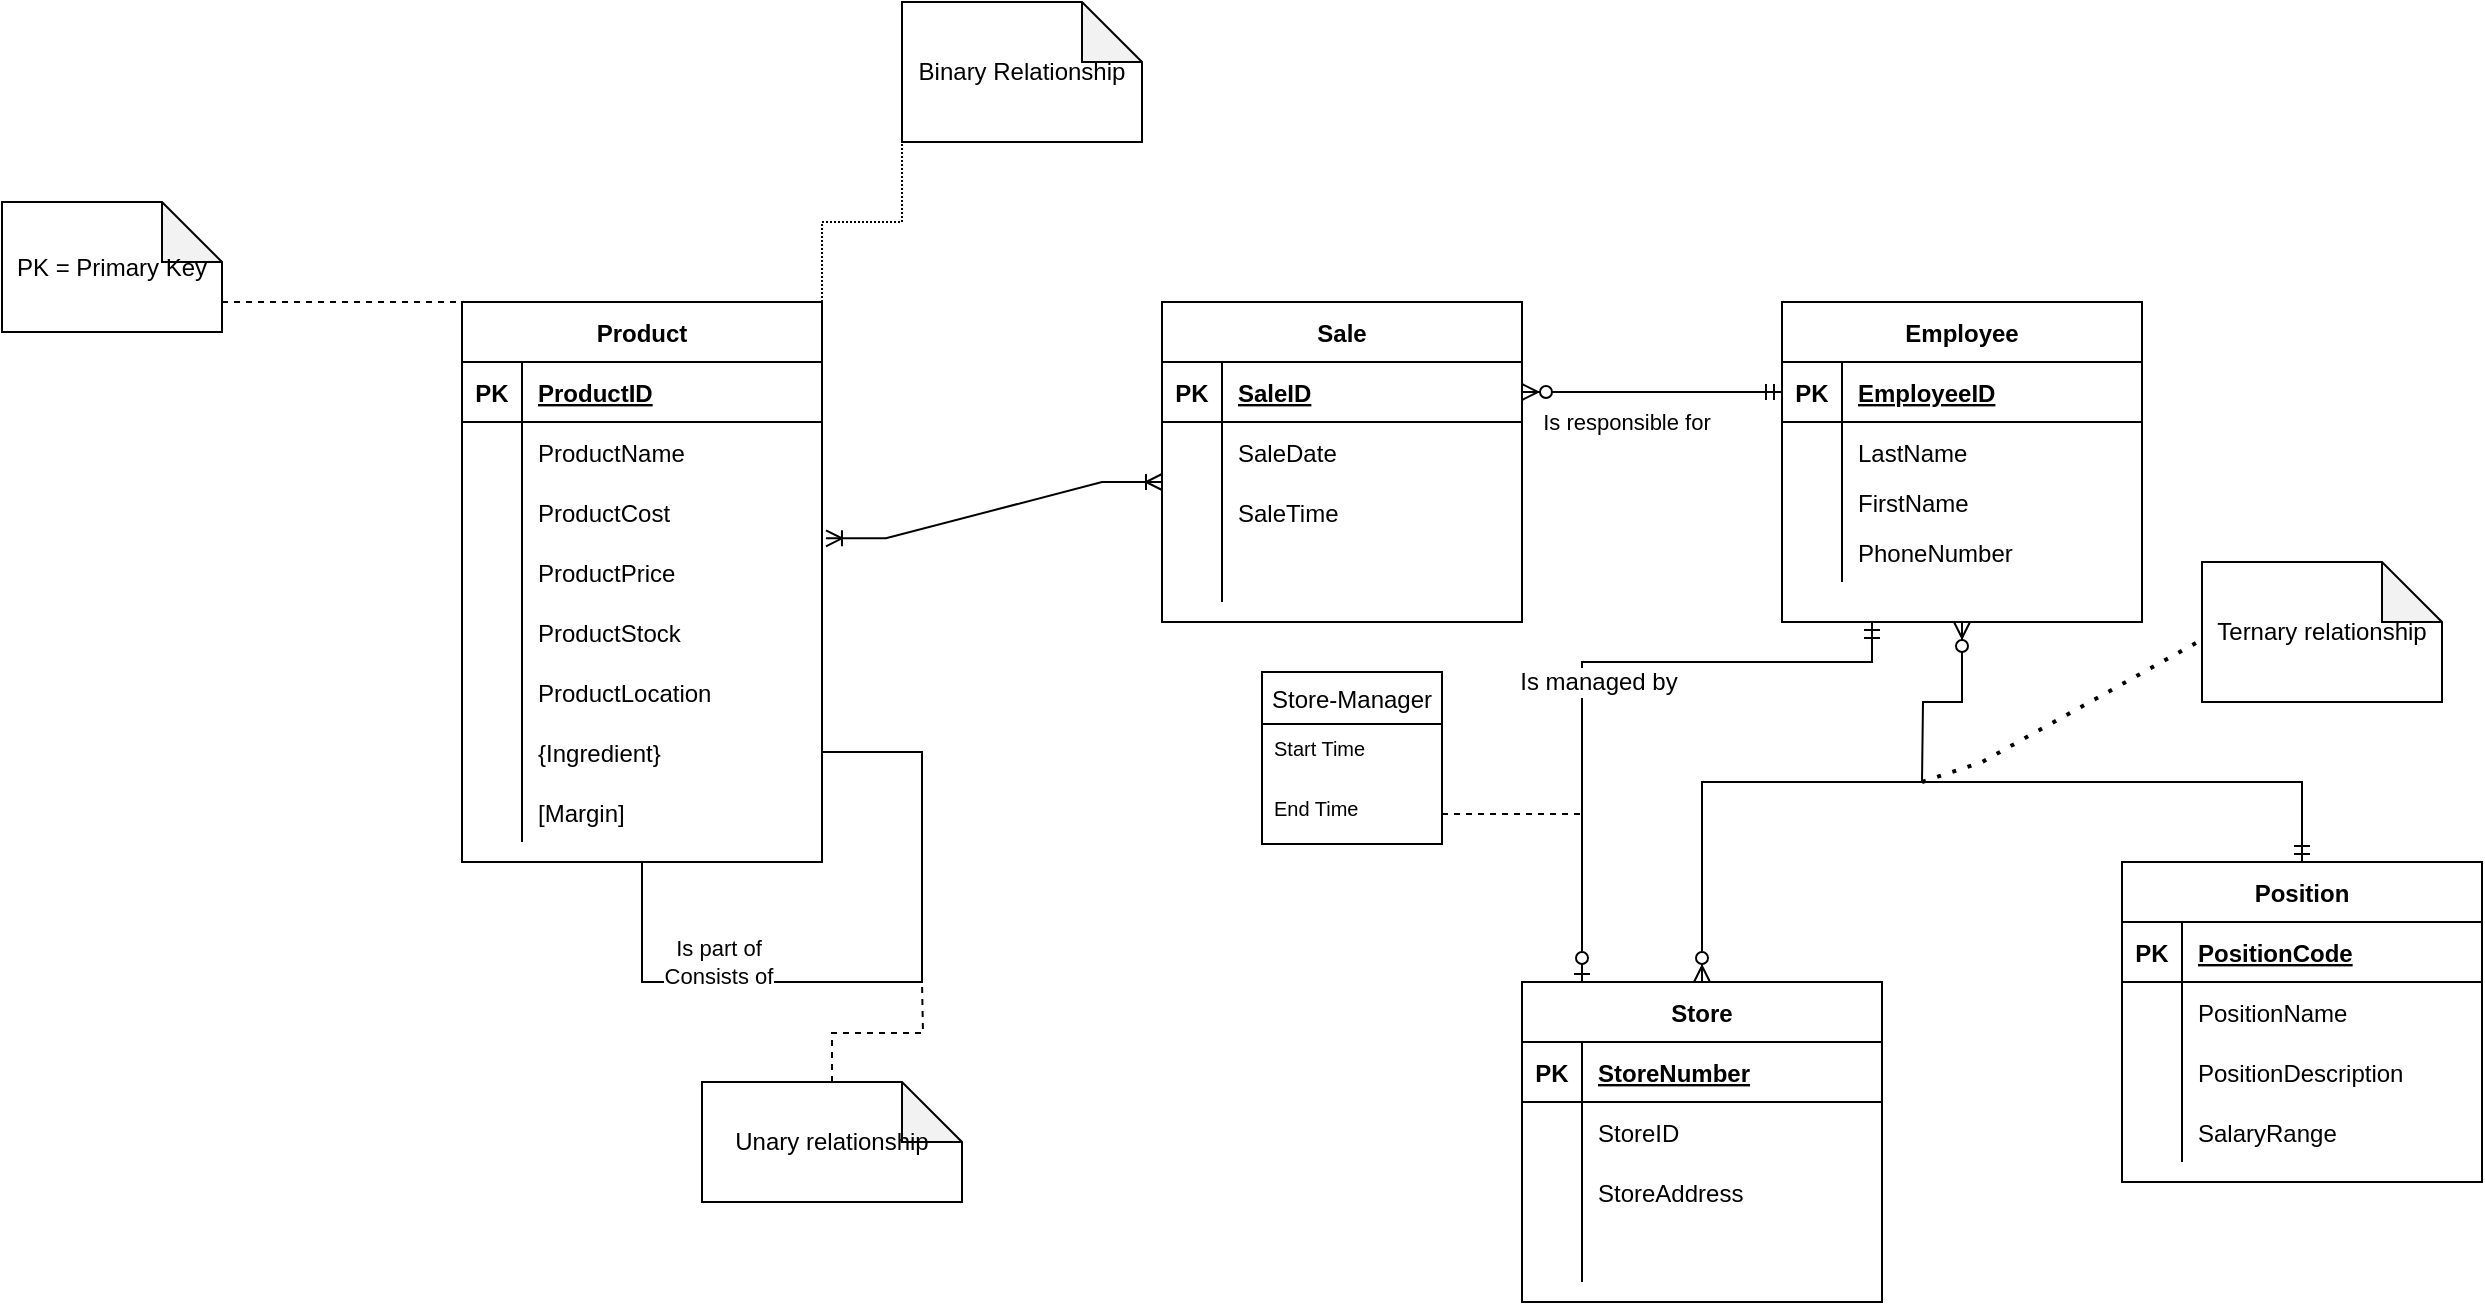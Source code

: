 <mxfile version="20.4.0" type="device" pages="3"><diagram id="j9cDPjWxaXKabFxYfi6q" name="Store EER"><mxGraphModel dx="813" dy="421" grid="1" gridSize="10" guides="1" tooltips="1" connect="1" arrows="1" fold="1" page="1" pageScale="1" pageWidth="1100" pageHeight="850" math="0" shadow="0"><root><mxCell id="0"/><mxCell id="1" parent="0"/><mxCell id="HuI3lEC-vNSJNh6VsEPs-67" style="edgeStyle=orthogonalEdgeStyle;rounded=0;orthogonalLoop=1;jettySize=auto;html=1;exitX=1;exitY=0;exitDx=0;exitDy=0;entryX=0;entryY=1;entryDx=0;entryDy=0;entryPerimeter=0;dashed=1;dashPattern=1 1;endArrow=none;endFill=0;" parent="1" source="gV1JILKFVXzToyGsrbmV-1" target="HuI3lEC-vNSJNh6VsEPs-23" edge="1"><mxGeometry relative="1" as="geometry"/></mxCell><mxCell id="gV1JILKFVXzToyGsrbmV-1" value="Product" style="shape=table;startSize=30;container=1;collapsible=1;childLayout=tableLayout;fixedRows=1;rowLines=0;fontStyle=1;align=center;resizeLast=1;" parent="1" vertex="1"><mxGeometry x="450" y="240" width="180" height="280" as="geometry"/></mxCell><mxCell id="gV1JILKFVXzToyGsrbmV-2" value="" style="shape=tableRow;horizontal=0;startSize=0;swimlaneHead=0;swimlaneBody=0;fillColor=none;collapsible=0;dropTarget=0;points=[[0,0.5],[1,0.5]];portConstraint=eastwest;top=0;left=0;right=0;bottom=1;" parent="gV1JILKFVXzToyGsrbmV-1" vertex="1"><mxGeometry y="30" width="180" height="30" as="geometry"/></mxCell><mxCell id="gV1JILKFVXzToyGsrbmV-3" value="PK" style="shape=partialRectangle;connectable=0;fillColor=none;top=0;left=0;bottom=0;right=0;fontStyle=1;overflow=hidden;" parent="gV1JILKFVXzToyGsrbmV-2" vertex="1"><mxGeometry width="30" height="30" as="geometry"><mxRectangle width="30" height="30" as="alternateBounds"/></mxGeometry></mxCell><mxCell id="gV1JILKFVXzToyGsrbmV-4" value="ProductID" style="shape=partialRectangle;connectable=0;fillColor=none;top=0;left=0;bottom=0;right=0;align=left;spacingLeft=6;fontStyle=5;overflow=hidden;" parent="gV1JILKFVXzToyGsrbmV-2" vertex="1"><mxGeometry x="30" width="150" height="30" as="geometry"><mxRectangle width="150" height="30" as="alternateBounds"/></mxGeometry></mxCell><mxCell id="gV1JILKFVXzToyGsrbmV-5" value="" style="shape=tableRow;horizontal=0;startSize=0;swimlaneHead=0;swimlaneBody=0;fillColor=none;collapsible=0;dropTarget=0;points=[[0,0.5],[1,0.5]];portConstraint=eastwest;top=0;left=0;right=0;bottom=0;" parent="gV1JILKFVXzToyGsrbmV-1" vertex="1"><mxGeometry y="60" width="180" height="30" as="geometry"/></mxCell><mxCell id="gV1JILKFVXzToyGsrbmV-6" value="" style="shape=partialRectangle;connectable=0;fillColor=none;top=0;left=0;bottom=0;right=0;editable=1;overflow=hidden;" parent="gV1JILKFVXzToyGsrbmV-5" vertex="1"><mxGeometry width="30" height="30" as="geometry"><mxRectangle width="30" height="30" as="alternateBounds"/></mxGeometry></mxCell><mxCell id="gV1JILKFVXzToyGsrbmV-7" value="ProductName" style="shape=partialRectangle;connectable=0;fillColor=none;top=0;left=0;bottom=0;right=0;align=left;spacingLeft=6;overflow=hidden;" parent="gV1JILKFVXzToyGsrbmV-5" vertex="1"><mxGeometry x="30" width="150" height="30" as="geometry"><mxRectangle width="150" height="30" as="alternateBounds"/></mxGeometry></mxCell><mxCell id="gV1JILKFVXzToyGsrbmV-8" value="" style="shape=tableRow;horizontal=0;startSize=0;swimlaneHead=0;swimlaneBody=0;fillColor=none;collapsible=0;dropTarget=0;points=[[0,0.5],[1,0.5]];portConstraint=eastwest;top=0;left=0;right=0;bottom=0;" parent="gV1JILKFVXzToyGsrbmV-1" vertex="1"><mxGeometry y="90" width="180" height="30" as="geometry"/></mxCell><mxCell id="gV1JILKFVXzToyGsrbmV-9" value="" style="shape=partialRectangle;connectable=0;fillColor=none;top=0;left=0;bottom=0;right=0;editable=1;overflow=hidden;" parent="gV1JILKFVXzToyGsrbmV-8" vertex="1"><mxGeometry width="30" height="30" as="geometry"><mxRectangle width="30" height="30" as="alternateBounds"/></mxGeometry></mxCell><mxCell id="gV1JILKFVXzToyGsrbmV-10" value="ProductCost" style="shape=partialRectangle;connectable=0;fillColor=none;top=0;left=0;bottom=0;right=0;align=left;spacingLeft=6;overflow=hidden;" parent="gV1JILKFVXzToyGsrbmV-8" vertex="1"><mxGeometry x="30" width="150" height="30" as="geometry"><mxRectangle width="150" height="30" as="alternateBounds"/></mxGeometry></mxCell><mxCell id="gV1JILKFVXzToyGsrbmV-11" value="" style="shape=tableRow;horizontal=0;startSize=0;swimlaneHead=0;swimlaneBody=0;fillColor=none;collapsible=0;dropTarget=0;points=[[0,0.5],[1,0.5]];portConstraint=eastwest;top=0;left=0;right=0;bottom=0;" parent="gV1JILKFVXzToyGsrbmV-1" vertex="1"><mxGeometry y="120" width="180" height="30" as="geometry"/></mxCell><mxCell id="gV1JILKFVXzToyGsrbmV-12" value="" style="shape=partialRectangle;connectable=0;fillColor=none;top=0;left=0;bottom=0;right=0;editable=1;overflow=hidden;" parent="gV1JILKFVXzToyGsrbmV-11" vertex="1"><mxGeometry width="30" height="30" as="geometry"><mxRectangle width="30" height="30" as="alternateBounds"/></mxGeometry></mxCell><mxCell id="gV1JILKFVXzToyGsrbmV-13" value="ProductPrice" style="shape=partialRectangle;connectable=0;fillColor=none;top=0;left=0;bottom=0;right=0;align=left;spacingLeft=6;overflow=hidden;" parent="gV1JILKFVXzToyGsrbmV-11" vertex="1"><mxGeometry x="30" width="150" height="30" as="geometry"><mxRectangle width="150" height="30" as="alternateBounds"/></mxGeometry></mxCell><mxCell id="gV1JILKFVXzToyGsrbmV-14" style="shape=tableRow;horizontal=0;startSize=0;swimlaneHead=0;swimlaneBody=0;fillColor=none;collapsible=0;dropTarget=0;points=[[0,0.5],[1,0.5]];portConstraint=eastwest;top=0;left=0;right=0;bottom=0;" parent="gV1JILKFVXzToyGsrbmV-1" vertex="1"><mxGeometry y="150" width="180" height="30" as="geometry"/></mxCell><mxCell id="gV1JILKFVXzToyGsrbmV-15" style="shape=partialRectangle;connectable=0;fillColor=none;top=0;left=0;bottom=0;right=0;editable=1;overflow=hidden;" parent="gV1JILKFVXzToyGsrbmV-14" vertex="1"><mxGeometry width="30" height="30" as="geometry"><mxRectangle width="30" height="30" as="alternateBounds"/></mxGeometry></mxCell><mxCell id="gV1JILKFVXzToyGsrbmV-16" value="ProductStock" style="shape=partialRectangle;connectable=0;fillColor=none;top=0;left=0;bottom=0;right=0;align=left;spacingLeft=6;overflow=hidden;" parent="gV1JILKFVXzToyGsrbmV-14" vertex="1"><mxGeometry x="30" width="150" height="30" as="geometry"><mxRectangle width="150" height="30" as="alternateBounds"/></mxGeometry></mxCell><mxCell id="gV1JILKFVXzToyGsrbmV-17" style="shape=tableRow;horizontal=0;startSize=0;swimlaneHead=0;swimlaneBody=0;fillColor=none;collapsible=0;dropTarget=0;points=[[0,0.5],[1,0.5]];portConstraint=eastwest;top=0;left=0;right=0;bottom=0;" parent="gV1JILKFVXzToyGsrbmV-1" vertex="1"><mxGeometry y="180" width="180" height="30" as="geometry"/></mxCell><mxCell id="gV1JILKFVXzToyGsrbmV-18" style="shape=partialRectangle;connectable=0;fillColor=none;top=0;left=0;bottom=0;right=0;editable=1;overflow=hidden;" parent="gV1JILKFVXzToyGsrbmV-17" vertex="1"><mxGeometry width="30" height="30" as="geometry"><mxRectangle width="30" height="30" as="alternateBounds"/></mxGeometry></mxCell><mxCell id="gV1JILKFVXzToyGsrbmV-19" value="ProductLocation" style="shape=partialRectangle;connectable=0;fillColor=none;top=0;left=0;bottom=0;right=0;align=left;spacingLeft=6;overflow=hidden;" parent="gV1JILKFVXzToyGsrbmV-17" vertex="1"><mxGeometry x="30" width="150" height="30" as="geometry"><mxRectangle width="150" height="30" as="alternateBounds"/></mxGeometry></mxCell><mxCell id="HuI3lEC-vNSJNh6VsEPs-24" style="edgeStyle=orthogonalEdgeStyle;rounded=0;orthogonalLoop=1;jettySize=auto;html=1;exitX=1;exitY=0.5;exitDx=0;exitDy=0;entryX=0.5;entryY=1;entryDx=0;entryDy=0;endArrow=none;endFill=0;" parent="gV1JILKFVXzToyGsrbmV-1" source="HuI3lEC-vNSJNh6VsEPs-3" target="gV1JILKFVXzToyGsrbmV-1" edge="1"><mxGeometry relative="1" as="geometry"><Array as="points"><mxPoint x="230" y="225"/><mxPoint x="230" y="340"/><mxPoint x="90" y="340"/></Array></mxGeometry></mxCell><mxCell id="HuI3lEC-vNSJNh6VsEPs-25" value="Is part of&lt;br&gt;Consists of" style="edgeLabel;html=1;align=center;verticalAlign=middle;resizable=0;points=[];" parent="HuI3lEC-vNSJNh6VsEPs-24" vertex="1" connectable="0"><mxGeometry x="0.463" y="2" relative="1" as="geometry"><mxPoint y="-12" as="offset"/></mxGeometry></mxCell><mxCell id="HuI3lEC-vNSJNh6VsEPs-3" style="shape=tableRow;horizontal=0;startSize=0;swimlaneHead=0;swimlaneBody=0;fillColor=none;collapsible=0;dropTarget=0;points=[[0,0.5],[1,0.5]];portConstraint=eastwest;top=0;left=0;right=0;bottom=0;" parent="gV1JILKFVXzToyGsrbmV-1" vertex="1"><mxGeometry y="210" width="180" height="30" as="geometry"/></mxCell><mxCell id="HuI3lEC-vNSJNh6VsEPs-4" style="shape=partialRectangle;connectable=0;fillColor=none;top=0;left=0;bottom=0;right=0;editable=1;overflow=hidden;" parent="HuI3lEC-vNSJNh6VsEPs-3" vertex="1"><mxGeometry width="30" height="30" as="geometry"><mxRectangle width="30" height="30" as="alternateBounds"/></mxGeometry></mxCell><mxCell id="HuI3lEC-vNSJNh6VsEPs-5" value="{Ingredient}" style="shape=partialRectangle;connectable=0;fillColor=none;top=0;left=0;bottom=0;right=0;align=left;spacingLeft=6;overflow=hidden;" parent="HuI3lEC-vNSJNh6VsEPs-3" vertex="1"><mxGeometry x="30" width="150" height="30" as="geometry"><mxRectangle width="150" height="30" as="alternateBounds"/></mxGeometry></mxCell><mxCell id="HuI3lEC-vNSJNh6VsEPs-6" style="shape=tableRow;horizontal=0;startSize=0;swimlaneHead=0;swimlaneBody=0;fillColor=none;collapsible=0;dropTarget=0;points=[[0,0.5],[1,0.5]];portConstraint=eastwest;top=0;left=0;right=0;bottom=0;" parent="gV1JILKFVXzToyGsrbmV-1" vertex="1"><mxGeometry y="240" width="180" height="30" as="geometry"/></mxCell><mxCell id="HuI3lEC-vNSJNh6VsEPs-7" style="shape=partialRectangle;connectable=0;fillColor=none;top=0;left=0;bottom=0;right=0;editable=1;overflow=hidden;" parent="HuI3lEC-vNSJNh6VsEPs-6" vertex="1"><mxGeometry width="30" height="30" as="geometry"><mxRectangle width="30" height="30" as="alternateBounds"/></mxGeometry></mxCell><mxCell id="HuI3lEC-vNSJNh6VsEPs-8" value="[Margin]" style="shape=partialRectangle;connectable=0;fillColor=none;top=0;left=0;bottom=0;right=0;align=left;spacingLeft=6;overflow=hidden;" parent="HuI3lEC-vNSJNh6VsEPs-6" vertex="1"><mxGeometry x="30" width="150" height="30" as="geometry"><mxRectangle width="150" height="30" as="alternateBounds"/></mxGeometry></mxCell><mxCell id="HuI3lEC-vNSJNh6VsEPs-1" value="PK = Primary Key" style="shape=note;whiteSpace=wrap;html=1;backgroundOutline=1;darkOpacity=0.05;" parent="1" vertex="1"><mxGeometry x="220" y="190" width="110" height="65" as="geometry"/></mxCell><mxCell id="HuI3lEC-vNSJNh6VsEPs-2" style="edgeStyle=orthogonalEdgeStyle;rounded=0;orthogonalLoop=1;jettySize=auto;html=1;exitX=0;exitY=0.5;exitDx=0;exitDy=0;entryX=0;entryY=0;entryDx=110;entryDy=47.5;entryPerimeter=0;dashed=1;endArrow=none;endFill=0;" parent="1" source="gV1JILKFVXzToyGsrbmV-2" target="HuI3lEC-vNSJNh6VsEPs-1" edge="1"><mxGeometry relative="1" as="geometry"><Array as="points"><mxPoint x="450" y="240"/><mxPoint x="330" y="240"/></Array></mxGeometry></mxCell><mxCell id="HuI3lEC-vNSJNh6VsEPs-9" value="Sale" style="shape=table;startSize=30;container=1;collapsible=1;childLayout=tableLayout;fixedRows=1;rowLines=0;fontStyle=1;align=center;resizeLast=1;" parent="1" vertex="1"><mxGeometry x="800" y="240" width="180" height="160" as="geometry"/></mxCell><mxCell id="HuI3lEC-vNSJNh6VsEPs-10" value="" style="shape=tableRow;horizontal=0;startSize=0;swimlaneHead=0;swimlaneBody=0;fillColor=none;collapsible=0;dropTarget=0;points=[[0,0.5],[1,0.5]];portConstraint=eastwest;top=0;left=0;right=0;bottom=1;" parent="HuI3lEC-vNSJNh6VsEPs-9" vertex="1"><mxGeometry y="30" width="180" height="30" as="geometry"/></mxCell><mxCell id="HuI3lEC-vNSJNh6VsEPs-11" value="PK" style="shape=partialRectangle;connectable=0;fillColor=none;top=0;left=0;bottom=0;right=0;fontStyle=1;overflow=hidden;" parent="HuI3lEC-vNSJNh6VsEPs-10" vertex="1"><mxGeometry width="30" height="30" as="geometry"><mxRectangle width="30" height="30" as="alternateBounds"/></mxGeometry></mxCell><mxCell id="HuI3lEC-vNSJNh6VsEPs-12" value="SaleID" style="shape=partialRectangle;connectable=0;fillColor=none;top=0;left=0;bottom=0;right=0;align=left;spacingLeft=6;fontStyle=5;overflow=hidden;" parent="HuI3lEC-vNSJNh6VsEPs-10" vertex="1"><mxGeometry x="30" width="150" height="30" as="geometry"><mxRectangle width="150" height="30" as="alternateBounds"/></mxGeometry></mxCell><mxCell id="HuI3lEC-vNSJNh6VsEPs-13" value="" style="shape=tableRow;horizontal=0;startSize=0;swimlaneHead=0;swimlaneBody=0;fillColor=none;collapsible=0;dropTarget=0;points=[[0,0.5],[1,0.5]];portConstraint=eastwest;top=0;left=0;right=0;bottom=0;" parent="HuI3lEC-vNSJNh6VsEPs-9" vertex="1"><mxGeometry y="60" width="180" height="30" as="geometry"/></mxCell><mxCell id="HuI3lEC-vNSJNh6VsEPs-14" value="" style="shape=partialRectangle;connectable=0;fillColor=none;top=0;left=0;bottom=0;right=0;editable=1;overflow=hidden;" parent="HuI3lEC-vNSJNh6VsEPs-13" vertex="1"><mxGeometry width="30" height="30" as="geometry"><mxRectangle width="30" height="30" as="alternateBounds"/></mxGeometry></mxCell><mxCell id="HuI3lEC-vNSJNh6VsEPs-15" value="SaleDate" style="shape=partialRectangle;connectable=0;fillColor=none;top=0;left=0;bottom=0;right=0;align=left;spacingLeft=6;overflow=hidden;" parent="HuI3lEC-vNSJNh6VsEPs-13" vertex="1"><mxGeometry x="30" width="150" height="30" as="geometry"><mxRectangle width="150" height="30" as="alternateBounds"/></mxGeometry></mxCell><mxCell id="HuI3lEC-vNSJNh6VsEPs-16" value="" style="shape=tableRow;horizontal=0;startSize=0;swimlaneHead=0;swimlaneBody=0;fillColor=none;collapsible=0;dropTarget=0;points=[[0,0.5],[1,0.5]];portConstraint=eastwest;top=0;left=0;right=0;bottom=0;" parent="HuI3lEC-vNSJNh6VsEPs-9" vertex="1"><mxGeometry y="90" width="180" height="30" as="geometry"/></mxCell><mxCell id="HuI3lEC-vNSJNh6VsEPs-17" value="" style="shape=partialRectangle;connectable=0;fillColor=none;top=0;left=0;bottom=0;right=0;editable=1;overflow=hidden;" parent="HuI3lEC-vNSJNh6VsEPs-16" vertex="1"><mxGeometry width="30" height="30" as="geometry"><mxRectangle width="30" height="30" as="alternateBounds"/></mxGeometry></mxCell><mxCell id="HuI3lEC-vNSJNh6VsEPs-18" value="SaleTime" style="shape=partialRectangle;connectable=0;fillColor=none;top=0;left=0;bottom=0;right=0;align=left;spacingLeft=6;overflow=hidden;" parent="HuI3lEC-vNSJNh6VsEPs-16" vertex="1"><mxGeometry x="30" width="150" height="30" as="geometry"><mxRectangle width="150" height="30" as="alternateBounds"/></mxGeometry></mxCell><mxCell id="HuI3lEC-vNSJNh6VsEPs-19" value="" style="shape=tableRow;horizontal=0;startSize=0;swimlaneHead=0;swimlaneBody=0;fillColor=none;collapsible=0;dropTarget=0;points=[[0,0.5],[1,0.5]];portConstraint=eastwest;top=0;left=0;right=0;bottom=0;" parent="HuI3lEC-vNSJNh6VsEPs-9" vertex="1"><mxGeometry y="120" width="180" height="30" as="geometry"/></mxCell><mxCell id="HuI3lEC-vNSJNh6VsEPs-20" value="" style="shape=partialRectangle;connectable=0;fillColor=none;top=0;left=0;bottom=0;right=0;editable=1;overflow=hidden;" parent="HuI3lEC-vNSJNh6VsEPs-19" vertex="1"><mxGeometry width="30" height="30" as="geometry"><mxRectangle width="30" height="30" as="alternateBounds"/></mxGeometry></mxCell><mxCell id="HuI3lEC-vNSJNh6VsEPs-21" value="" style="shape=partialRectangle;connectable=0;fillColor=none;top=0;left=0;bottom=0;right=0;align=left;spacingLeft=6;overflow=hidden;" parent="HuI3lEC-vNSJNh6VsEPs-19" vertex="1"><mxGeometry x="30" width="150" height="30" as="geometry"><mxRectangle width="150" height="30" as="alternateBounds"/></mxGeometry></mxCell><mxCell id="HuI3lEC-vNSJNh6VsEPs-23" value="Binary Relationship" style="shape=note;whiteSpace=wrap;html=1;backgroundOutline=1;darkOpacity=0.05;" parent="1" vertex="1"><mxGeometry x="670" y="90" width="120" height="70" as="geometry"/></mxCell><mxCell id="HuI3lEC-vNSJNh6VsEPs-27" style="edgeStyle=orthogonalEdgeStyle;rounded=0;orthogonalLoop=1;jettySize=auto;html=1;exitX=0.5;exitY=0;exitDx=0;exitDy=0;exitPerimeter=0;endArrow=none;endFill=0;dashed=1;" parent="1" source="HuI3lEC-vNSJNh6VsEPs-26" edge="1"><mxGeometry relative="1" as="geometry"><mxPoint x="680" y="580" as="targetPoint"/></mxGeometry></mxCell><mxCell id="HuI3lEC-vNSJNh6VsEPs-26" value="Unary relationship" style="shape=note;whiteSpace=wrap;html=1;backgroundOutline=1;darkOpacity=0.05;" parent="1" vertex="1"><mxGeometry x="570" y="630" width="130" height="60" as="geometry"/></mxCell><mxCell id="HuI3lEC-vNSJNh6VsEPs-28" value="Store" style="shape=table;startSize=30;container=1;collapsible=1;childLayout=tableLayout;fixedRows=1;rowLines=0;fontStyle=1;align=center;resizeLast=1;" parent="1" vertex="1"><mxGeometry x="980" y="580" width="180" height="160" as="geometry"/></mxCell><mxCell id="HuI3lEC-vNSJNh6VsEPs-29" value="" style="shape=tableRow;horizontal=0;startSize=0;swimlaneHead=0;swimlaneBody=0;fillColor=none;collapsible=0;dropTarget=0;points=[[0,0.5],[1,0.5]];portConstraint=eastwest;top=0;left=0;right=0;bottom=1;" parent="HuI3lEC-vNSJNh6VsEPs-28" vertex="1"><mxGeometry y="30" width="180" height="30" as="geometry"/></mxCell><mxCell id="HuI3lEC-vNSJNh6VsEPs-30" value="PK" style="shape=partialRectangle;connectable=0;fillColor=none;top=0;left=0;bottom=0;right=0;fontStyle=1;overflow=hidden;" parent="HuI3lEC-vNSJNh6VsEPs-29" vertex="1"><mxGeometry width="30" height="30" as="geometry"><mxRectangle width="30" height="30" as="alternateBounds"/></mxGeometry></mxCell><mxCell id="HuI3lEC-vNSJNh6VsEPs-31" value="StoreNumber" style="shape=partialRectangle;connectable=0;fillColor=none;top=0;left=0;bottom=0;right=0;align=left;spacingLeft=6;fontStyle=5;overflow=hidden;" parent="HuI3lEC-vNSJNh6VsEPs-29" vertex="1"><mxGeometry x="30" width="150" height="30" as="geometry"><mxRectangle width="150" height="30" as="alternateBounds"/></mxGeometry></mxCell><mxCell id="HuI3lEC-vNSJNh6VsEPs-32" value="" style="shape=tableRow;horizontal=0;startSize=0;swimlaneHead=0;swimlaneBody=0;fillColor=none;collapsible=0;dropTarget=0;points=[[0,0.5],[1,0.5]];portConstraint=eastwest;top=0;left=0;right=0;bottom=0;" parent="HuI3lEC-vNSJNh6VsEPs-28" vertex="1"><mxGeometry y="60" width="180" height="30" as="geometry"/></mxCell><mxCell id="HuI3lEC-vNSJNh6VsEPs-33" value="" style="shape=partialRectangle;connectable=0;fillColor=none;top=0;left=0;bottom=0;right=0;editable=1;overflow=hidden;" parent="HuI3lEC-vNSJNh6VsEPs-32" vertex="1"><mxGeometry width="30" height="30" as="geometry"><mxRectangle width="30" height="30" as="alternateBounds"/></mxGeometry></mxCell><mxCell id="HuI3lEC-vNSJNh6VsEPs-34" value="StoreID" style="shape=partialRectangle;connectable=0;fillColor=none;top=0;left=0;bottom=0;right=0;align=left;spacingLeft=6;overflow=hidden;" parent="HuI3lEC-vNSJNh6VsEPs-32" vertex="1"><mxGeometry x="30" width="150" height="30" as="geometry"><mxRectangle width="150" height="30" as="alternateBounds"/></mxGeometry></mxCell><mxCell id="HuI3lEC-vNSJNh6VsEPs-35" value="" style="shape=tableRow;horizontal=0;startSize=0;swimlaneHead=0;swimlaneBody=0;fillColor=none;collapsible=0;dropTarget=0;points=[[0,0.5],[1,0.5]];portConstraint=eastwest;top=0;left=0;right=0;bottom=0;" parent="HuI3lEC-vNSJNh6VsEPs-28" vertex="1"><mxGeometry y="90" width="180" height="30" as="geometry"/></mxCell><mxCell id="HuI3lEC-vNSJNh6VsEPs-36" value="" style="shape=partialRectangle;connectable=0;fillColor=none;top=0;left=0;bottom=0;right=0;editable=1;overflow=hidden;" parent="HuI3lEC-vNSJNh6VsEPs-35" vertex="1"><mxGeometry width="30" height="30" as="geometry"><mxRectangle width="30" height="30" as="alternateBounds"/></mxGeometry></mxCell><mxCell id="HuI3lEC-vNSJNh6VsEPs-37" value="StoreAddress" style="shape=partialRectangle;connectable=0;fillColor=none;top=0;left=0;bottom=0;right=0;align=left;spacingLeft=6;overflow=hidden;" parent="HuI3lEC-vNSJNh6VsEPs-35" vertex="1"><mxGeometry x="30" width="150" height="30" as="geometry"><mxRectangle width="150" height="30" as="alternateBounds"/></mxGeometry></mxCell><mxCell id="HuI3lEC-vNSJNh6VsEPs-38" value="" style="shape=tableRow;horizontal=0;startSize=0;swimlaneHead=0;swimlaneBody=0;fillColor=none;collapsible=0;dropTarget=0;points=[[0,0.5],[1,0.5]];portConstraint=eastwest;top=0;left=0;right=0;bottom=0;" parent="HuI3lEC-vNSJNh6VsEPs-28" vertex="1"><mxGeometry y="120" width="180" height="30" as="geometry"/></mxCell><mxCell id="HuI3lEC-vNSJNh6VsEPs-39" value="" style="shape=partialRectangle;connectable=0;fillColor=none;top=0;left=0;bottom=0;right=0;editable=1;overflow=hidden;" parent="HuI3lEC-vNSJNh6VsEPs-38" vertex="1"><mxGeometry width="30" height="30" as="geometry"><mxRectangle width="30" height="30" as="alternateBounds"/></mxGeometry></mxCell><mxCell id="HuI3lEC-vNSJNh6VsEPs-40" value="" style="shape=partialRectangle;connectable=0;fillColor=none;top=0;left=0;bottom=0;right=0;align=left;spacingLeft=6;overflow=hidden;" parent="HuI3lEC-vNSJNh6VsEPs-38" vertex="1"><mxGeometry x="30" width="150" height="30" as="geometry"><mxRectangle width="150" height="30" as="alternateBounds"/></mxGeometry></mxCell><mxCell id="HuI3lEC-vNSJNh6VsEPs-41" value="Position" style="shape=table;startSize=30;container=1;collapsible=1;childLayout=tableLayout;fixedRows=1;rowLines=0;fontStyle=1;align=center;resizeLast=1;" parent="1" vertex="1"><mxGeometry x="1280" y="520" width="180" height="160" as="geometry"/></mxCell><mxCell id="HuI3lEC-vNSJNh6VsEPs-42" value="" style="shape=tableRow;horizontal=0;startSize=0;swimlaneHead=0;swimlaneBody=0;fillColor=none;collapsible=0;dropTarget=0;points=[[0,0.5],[1,0.5]];portConstraint=eastwest;top=0;left=0;right=0;bottom=1;" parent="HuI3lEC-vNSJNh6VsEPs-41" vertex="1"><mxGeometry y="30" width="180" height="30" as="geometry"/></mxCell><mxCell id="HuI3lEC-vNSJNh6VsEPs-43" value="PK" style="shape=partialRectangle;connectable=0;fillColor=none;top=0;left=0;bottom=0;right=0;fontStyle=1;overflow=hidden;" parent="HuI3lEC-vNSJNh6VsEPs-42" vertex="1"><mxGeometry width="30" height="30" as="geometry"><mxRectangle width="30" height="30" as="alternateBounds"/></mxGeometry></mxCell><mxCell id="HuI3lEC-vNSJNh6VsEPs-44" value="PositionCode" style="shape=partialRectangle;connectable=0;fillColor=none;top=0;left=0;bottom=0;right=0;align=left;spacingLeft=6;fontStyle=5;overflow=hidden;" parent="HuI3lEC-vNSJNh6VsEPs-42" vertex="1"><mxGeometry x="30" width="150" height="30" as="geometry"><mxRectangle width="150" height="30" as="alternateBounds"/></mxGeometry></mxCell><mxCell id="HuI3lEC-vNSJNh6VsEPs-45" value="" style="shape=tableRow;horizontal=0;startSize=0;swimlaneHead=0;swimlaneBody=0;fillColor=none;collapsible=0;dropTarget=0;points=[[0,0.5],[1,0.5]];portConstraint=eastwest;top=0;left=0;right=0;bottom=0;" parent="HuI3lEC-vNSJNh6VsEPs-41" vertex="1"><mxGeometry y="60" width="180" height="30" as="geometry"/></mxCell><mxCell id="HuI3lEC-vNSJNh6VsEPs-46" value="" style="shape=partialRectangle;connectable=0;fillColor=none;top=0;left=0;bottom=0;right=0;editable=1;overflow=hidden;" parent="HuI3lEC-vNSJNh6VsEPs-45" vertex="1"><mxGeometry width="30" height="30" as="geometry"><mxRectangle width="30" height="30" as="alternateBounds"/></mxGeometry></mxCell><mxCell id="HuI3lEC-vNSJNh6VsEPs-47" value="PositionName" style="shape=partialRectangle;connectable=0;fillColor=none;top=0;left=0;bottom=0;right=0;align=left;spacingLeft=6;overflow=hidden;" parent="HuI3lEC-vNSJNh6VsEPs-45" vertex="1"><mxGeometry x="30" width="150" height="30" as="geometry"><mxRectangle width="150" height="30" as="alternateBounds"/></mxGeometry></mxCell><mxCell id="HuI3lEC-vNSJNh6VsEPs-48" value="" style="shape=tableRow;horizontal=0;startSize=0;swimlaneHead=0;swimlaneBody=0;fillColor=none;collapsible=0;dropTarget=0;points=[[0,0.5],[1,0.5]];portConstraint=eastwest;top=0;left=0;right=0;bottom=0;" parent="HuI3lEC-vNSJNh6VsEPs-41" vertex="1"><mxGeometry y="90" width="180" height="30" as="geometry"/></mxCell><mxCell id="HuI3lEC-vNSJNh6VsEPs-49" value="" style="shape=partialRectangle;connectable=0;fillColor=none;top=0;left=0;bottom=0;right=0;editable=1;overflow=hidden;" parent="HuI3lEC-vNSJNh6VsEPs-48" vertex="1"><mxGeometry width="30" height="30" as="geometry"><mxRectangle width="30" height="30" as="alternateBounds"/></mxGeometry></mxCell><mxCell id="HuI3lEC-vNSJNh6VsEPs-50" value="PositionDescription" style="shape=partialRectangle;connectable=0;fillColor=none;top=0;left=0;bottom=0;right=0;align=left;spacingLeft=6;overflow=hidden;" parent="HuI3lEC-vNSJNh6VsEPs-48" vertex="1"><mxGeometry x="30" width="150" height="30" as="geometry"><mxRectangle width="150" height="30" as="alternateBounds"/></mxGeometry></mxCell><mxCell id="HuI3lEC-vNSJNh6VsEPs-51" value="" style="shape=tableRow;horizontal=0;startSize=0;swimlaneHead=0;swimlaneBody=0;fillColor=none;collapsible=0;dropTarget=0;points=[[0,0.5],[1,0.5]];portConstraint=eastwest;top=0;left=0;right=0;bottom=0;" parent="HuI3lEC-vNSJNh6VsEPs-41" vertex="1"><mxGeometry y="120" width="180" height="30" as="geometry"/></mxCell><mxCell id="HuI3lEC-vNSJNh6VsEPs-52" value="" style="shape=partialRectangle;connectable=0;fillColor=none;top=0;left=0;bottom=0;right=0;editable=1;overflow=hidden;" parent="HuI3lEC-vNSJNh6VsEPs-51" vertex="1"><mxGeometry width="30" height="30" as="geometry"><mxRectangle width="30" height="30" as="alternateBounds"/></mxGeometry></mxCell><mxCell id="HuI3lEC-vNSJNh6VsEPs-53" value="SalaryRange" style="shape=partialRectangle;connectable=0;fillColor=none;top=0;left=0;bottom=0;right=0;align=left;spacingLeft=6;overflow=hidden;" parent="HuI3lEC-vNSJNh6VsEPs-51" vertex="1"><mxGeometry x="30" width="150" height="30" as="geometry"><mxRectangle width="150" height="30" as="alternateBounds"/></mxGeometry></mxCell><mxCell id="HuI3lEC-vNSJNh6VsEPs-54" value="Employee" style="shape=table;startSize=30;container=1;collapsible=1;childLayout=tableLayout;fixedRows=1;rowLines=0;fontStyle=1;align=center;resizeLast=1;" parent="1" vertex="1"><mxGeometry x="1110" y="240" width="180" height="160" as="geometry"/></mxCell><mxCell id="HuI3lEC-vNSJNh6VsEPs-55" value="" style="shape=tableRow;horizontal=0;startSize=0;swimlaneHead=0;swimlaneBody=0;fillColor=none;collapsible=0;dropTarget=0;points=[[0,0.5],[1,0.5]];portConstraint=eastwest;top=0;left=0;right=0;bottom=1;" parent="HuI3lEC-vNSJNh6VsEPs-54" vertex="1"><mxGeometry y="30" width="180" height="30" as="geometry"/></mxCell><mxCell id="HuI3lEC-vNSJNh6VsEPs-56" value="PK" style="shape=partialRectangle;connectable=0;fillColor=none;top=0;left=0;bottom=0;right=0;fontStyle=1;overflow=hidden;" parent="HuI3lEC-vNSJNh6VsEPs-55" vertex="1"><mxGeometry width="30" height="30" as="geometry"><mxRectangle width="30" height="30" as="alternateBounds"/></mxGeometry></mxCell><mxCell id="HuI3lEC-vNSJNh6VsEPs-57" value="EmployeeID" style="shape=partialRectangle;connectable=0;fillColor=none;top=0;left=0;bottom=0;right=0;align=left;spacingLeft=6;fontStyle=5;overflow=hidden;" parent="HuI3lEC-vNSJNh6VsEPs-55" vertex="1"><mxGeometry x="30" width="150" height="30" as="geometry"><mxRectangle width="150" height="30" as="alternateBounds"/></mxGeometry></mxCell><mxCell id="HuI3lEC-vNSJNh6VsEPs-58" value="" style="shape=tableRow;horizontal=0;startSize=0;swimlaneHead=0;swimlaneBody=0;fillColor=none;collapsible=0;dropTarget=0;points=[[0,0.5],[1,0.5]];portConstraint=eastwest;top=0;left=0;right=0;bottom=0;" parent="HuI3lEC-vNSJNh6VsEPs-54" vertex="1"><mxGeometry y="60" width="180" height="30" as="geometry"/></mxCell><mxCell id="HuI3lEC-vNSJNh6VsEPs-59" value="" style="shape=partialRectangle;connectable=0;fillColor=none;top=0;left=0;bottom=0;right=0;editable=1;overflow=hidden;" parent="HuI3lEC-vNSJNh6VsEPs-58" vertex="1"><mxGeometry width="30" height="30" as="geometry"><mxRectangle width="30" height="30" as="alternateBounds"/></mxGeometry></mxCell><mxCell id="HuI3lEC-vNSJNh6VsEPs-60" value="LastName    " style="shape=partialRectangle;connectable=0;fillColor=none;top=0;left=0;bottom=0;right=0;align=left;spacingLeft=6;overflow=hidden;" parent="HuI3lEC-vNSJNh6VsEPs-58" vertex="1"><mxGeometry x="30" width="150" height="30" as="geometry"><mxRectangle width="150" height="30" as="alternateBounds"/></mxGeometry></mxCell><mxCell id="HuI3lEC-vNSJNh6VsEPs-61" value="" style="shape=tableRow;horizontal=0;startSize=0;swimlaneHead=0;swimlaneBody=0;fillColor=none;collapsible=0;dropTarget=0;points=[[0,0.5],[1,0.5]];portConstraint=eastwest;top=0;left=0;right=0;bottom=0;" parent="HuI3lEC-vNSJNh6VsEPs-54" vertex="1"><mxGeometry y="90" width="180" height="20" as="geometry"/></mxCell><mxCell id="HuI3lEC-vNSJNh6VsEPs-62" value="" style="shape=partialRectangle;connectable=0;fillColor=none;top=0;left=0;bottom=0;right=0;editable=1;overflow=hidden;" parent="HuI3lEC-vNSJNh6VsEPs-61" vertex="1"><mxGeometry width="30" height="20" as="geometry"><mxRectangle width="30" height="20" as="alternateBounds"/></mxGeometry></mxCell><mxCell id="HuI3lEC-vNSJNh6VsEPs-63" value="FirstName" style="shape=partialRectangle;connectable=0;fillColor=none;top=0;left=0;bottom=0;right=0;align=left;spacingLeft=6;overflow=hidden;" parent="HuI3lEC-vNSJNh6VsEPs-61" vertex="1"><mxGeometry x="30" width="150" height="20" as="geometry"><mxRectangle width="150" height="20" as="alternateBounds"/></mxGeometry></mxCell><mxCell id="HuI3lEC-vNSJNh6VsEPs-64" value="" style="shape=tableRow;horizontal=0;startSize=0;swimlaneHead=0;swimlaneBody=0;fillColor=none;collapsible=0;dropTarget=0;points=[[0,0.5],[1,0.5]];portConstraint=eastwest;top=0;left=0;right=0;bottom=0;" parent="HuI3lEC-vNSJNh6VsEPs-54" vertex="1"><mxGeometry y="110" width="180" height="30" as="geometry"/></mxCell><mxCell id="HuI3lEC-vNSJNh6VsEPs-65" value="" style="shape=partialRectangle;connectable=0;fillColor=none;top=0;left=0;bottom=0;right=0;editable=1;overflow=hidden;" parent="HuI3lEC-vNSJNh6VsEPs-64" vertex="1"><mxGeometry width="30" height="30" as="geometry"><mxRectangle width="30" height="30" as="alternateBounds"/></mxGeometry></mxCell><mxCell id="HuI3lEC-vNSJNh6VsEPs-66" value="PhoneNumber" style="shape=partialRectangle;connectable=0;fillColor=none;top=0;left=0;bottom=0;right=0;align=left;spacingLeft=6;overflow=hidden;" parent="HuI3lEC-vNSJNh6VsEPs-64" vertex="1"><mxGeometry x="30" width="150" height="30" as="geometry"><mxRectangle width="150" height="30" as="alternateBounds"/></mxGeometry></mxCell><mxCell id="HuI3lEC-vNSJNh6VsEPs-73" value="" style="endArrow=none;dashed=1;html=1;dashPattern=1 3;strokeWidth=2;rounded=0;entryX=-0.009;entryY=0.563;entryDx=0;entryDy=0;entryPerimeter=0;" parent="1" target="HuI3lEC-vNSJNh6VsEPs-75" edge="1"><mxGeometry width="50" height="50" relative="1" as="geometry"><mxPoint x="1180" y="480" as="sourcePoint"/><mxPoint x="1310" y="420" as="targetPoint"/><Array as="points"><mxPoint x="1180" y="480"/><mxPoint x="1210" y="470"/></Array></mxGeometry></mxCell><mxCell id="HuI3lEC-vNSJNh6VsEPs-75" value="Ternary relationship" style="shape=note;whiteSpace=wrap;html=1;backgroundOutline=1;darkOpacity=0.05;" parent="1" vertex="1"><mxGeometry x="1320" y="370" width="120" height="70" as="geometry"/></mxCell><mxCell id="HuI3lEC-vNSJNh6VsEPs-76" value="" style="edgeStyle=entityRelationEdgeStyle;fontSize=12;html=1;endArrow=ERzeroToMany;startArrow=ERmandOne;rounded=0;exitX=0;exitY=0.5;exitDx=0;exitDy=0;entryX=1;entryY=0.5;entryDx=0;entryDy=0;" parent="1" source="HuI3lEC-vNSJNh6VsEPs-55" target="HuI3lEC-vNSJNh6VsEPs-10" edge="1"><mxGeometry width="100" height="100" relative="1" as="geometry"><mxPoint x="870" y="425" as="sourcePoint"/><mxPoint x="970" y="325" as="targetPoint"/></mxGeometry></mxCell><mxCell id="HuI3lEC-vNSJNh6VsEPs-77" value="Is responsible for" style="edgeLabel;html=1;align=center;verticalAlign=middle;resizable=0;points=[];" parent="HuI3lEC-vNSJNh6VsEPs-76" vertex="1" connectable="0"><mxGeometry x="0.2" y="-1" relative="1" as="geometry"><mxPoint y="16" as="offset"/></mxGeometry></mxCell><mxCell id="HuI3lEC-vNSJNh6VsEPs-78" value="" style="edgeStyle=entityRelationEdgeStyle;fontSize=12;html=1;endArrow=ERoneToMany;startArrow=ERoneToMany;rounded=0;entryX=0;entryY=0;entryDx=0;entryDy=0;entryPerimeter=0;exitX=1.011;exitY=0.939;exitDx=0;exitDy=0;exitPerimeter=0;" parent="1" source="gV1JILKFVXzToyGsrbmV-8" target="HuI3lEC-vNSJNh6VsEPs-16" edge="1"><mxGeometry width="100" height="100" relative="1" as="geometry"><mxPoint x="620" y="440" as="sourcePoint"/><mxPoint x="720" y="340" as="targetPoint"/></mxGeometry></mxCell><mxCell id="R_BRFHBDNtfp94WGPYnq-1" value="" style="fontSize=12;html=1;endArrow=ERzeroToMany;endFill=1;rounded=0;entryX=0.5;entryY=0;entryDx=0;entryDy=0;edgeStyle=elbowEdgeStyle;" edge="1" parent="1" target="HuI3lEC-vNSJNh6VsEPs-28"><mxGeometry width="100" height="100" relative="1" as="geometry"><mxPoint x="1180" y="480" as="sourcePoint"/><mxPoint x="1050" y="380" as="targetPoint"/><Array as="points"><mxPoint x="1070" y="540"/></Array></mxGeometry></mxCell><mxCell id="R_BRFHBDNtfp94WGPYnq-2" value="" style="fontSize=12;html=1;endArrow=ERzeroToMany;endFill=1;rounded=0;entryX=0.5;entryY=1;entryDx=0;entryDy=0;edgeStyle=orthogonalEdgeStyle;" edge="1" parent="1" target="HuI3lEC-vNSJNh6VsEPs-54"><mxGeometry width="100" height="100" relative="1" as="geometry"><mxPoint x="1180" y="480" as="sourcePoint"/><mxPoint x="1210" y="390" as="targetPoint"/></mxGeometry></mxCell><mxCell id="R_BRFHBDNtfp94WGPYnq-3" value="" style="edgeStyle=orthogonalEdgeStyle;fontSize=12;html=1;endArrow=ERmandOne;endFill=0;rounded=0;entryX=0.5;entryY=0;entryDx=0;entryDy=0;" edge="1" parent="1" target="HuI3lEC-vNSJNh6VsEPs-41"><mxGeometry width="100" height="100" relative="1" as="geometry"><mxPoint x="1180" y="480" as="sourcePoint"/><mxPoint x="1230" y="460" as="targetPoint"/><Array as="points"><mxPoint x="1180" y="480"/><mxPoint x="1370" y="480"/></Array></mxGeometry></mxCell><mxCell id="R_BRFHBDNtfp94WGPYnq-10" value="" style="group" vertex="1" connectable="0" parent="1"><mxGeometry x="850" y="420" width="295" height="160" as="geometry"/></mxCell><mxCell id="R_BRFHBDNtfp94WGPYnq-4" value="Is managed by" style="edgeStyle=orthogonalEdgeStyle;fontSize=12;html=1;endArrow=ERzeroToOne;startArrow=ERmandOne;rounded=0;exitX=0.25;exitY=1;exitDx=0;exitDy=0;" edge="1" parent="R_BRFHBDNtfp94WGPYnq-10" source="HuI3lEC-vNSJNh6VsEPs-54"><mxGeometry x="-0.033" y="10" width="100" height="100" relative="1" as="geometry"><mxPoint x="280" y="-20" as="sourcePoint"/><mxPoint x="160" y="160" as="targetPoint"/><Array as="points"><mxPoint x="295"/><mxPoint x="160"/><mxPoint x="160" y="160"/></Array><mxPoint as="offset"/></mxGeometry></mxCell><mxCell id="R_BRFHBDNtfp94WGPYnq-5" value="Store-Manager" style="swimlane;fontStyle=0;childLayout=stackLayout;horizontal=1;startSize=26;horizontalStack=0;resizeParent=1;resizeParentMax=0;resizeLast=0;collapsible=1;marginBottom=0;align=center;fontSize=12;" vertex="1" parent="R_BRFHBDNtfp94WGPYnq-10"><mxGeometry y="5" width="90" height="86" as="geometry"/></mxCell><mxCell id="R_BRFHBDNtfp94WGPYnq-6" value="Start Time     " style="text;strokeColor=none;fillColor=none;spacingLeft=4;spacingRight=4;overflow=hidden;rotatable=0;points=[[0,0.5],[1,0.5]];portConstraint=eastwest;fontSize=10;" vertex="1" parent="R_BRFHBDNtfp94WGPYnq-5"><mxGeometry y="26" width="90" height="30" as="geometry"/></mxCell><mxCell id="R_BRFHBDNtfp94WGPYnq-7" value="End Time" style="text;strokeColor=none;fillColor=none;spacingLeft=4;spacingRight=4;overflow=hidden;rotatable=0;points=[[0,0.5],[1,0.5]];portConstraint=eastwest;fontSize=10;" vertex="1" parent="R_BRFHBDNtfp94WGPYnq-5"><mxGeometry y="56" width="90" height="30" as="geometry"/></mxCell><mxCell id="R_BRFHBDNtfp94WGPYnq-9" style="rounded=0;orthogonalLoop=1;jettySize=auto;html=1;exitX=1;exitY=0.5;exitDx=0;exitDy=0;dashed=1;fontSize=12;endArrow=none;endFill=0;edgeStyle=orthogonalEdgeStyle;" edge="1" parent="R_BRFHBDNtfp94WGPYnq-10" source="R_BRFHBDNtfp94WGPYnq-7"><mxGeometry relative="1" as="geometry"><mxPoint x="160" y="76" as="targetPoint"/></mxGeometry></mxCell></root></mxGraphModel></diagram><diagram name="Store EER with" id="hPdF8j3CoINIrFxybIY6"><mxGraphModel dx="1185" dy="614" grid="1" gridSize="10" guides="1" tooltips="1" connect="1" arrows="1" fold="1" page="1" pageScale="1" pageWidth="1100" pageHeight="850" math="0" shadow="0"><root><mxCell id="bc_THAxbUTa5pwXDqS1q-0"/><mxCell id="bc_THAxbUTa5pwXDqS1q-1" parent="bc_THAxbUTa5pwXDqS1q-0"/><mxCell id="bc_THAxbUTa5pwXDqS1q-32" value="Sale" style="shape=table;startSize=30;container=1;collapsible=1;childLayout=tableLayout;fixedRows=1;rowLines=0;fontStyle=1;align=center;resizeLast=1;" vertex="1" parent="bc_THAxbUTa5pwXDqS1q-1"><mxGeometry x="800" y="220" width="180" height="150" as="geometry"/></mxCell><mxCell id="bc_THAxbUTa5pwXDqS1q-33" value="" style="shape=tableRow;horizontal=0;startSize=0;swimlaneHead=0;swimlaneBody=0;fillColor=none;collapsible=0;dropTarget=0;points=[[0,0.5],[1,0.5]];portConstraint=eastwest;top=0;left=0;right=0;bottom=1;" vertex="1" parent="bc_THAxbUTa5pwXDqS1q-32"><mxGeometry y="30" width="180" height="30" as="geometry"/></mxCell><mxCell id="bc_THAxbUTa5pwXDqS1q-34" value="PK" style="shape=partialRectangle;connectable=0;fillColor=none;top=0;left=0;bottom=0;right=0;fontStyle=1;overflow=hidden;" vertex="1" parent="bc_THAxbUTa5pwXDqS1q-33"><mxGeometry width="30" height="30" as="geometry"><mxRectangle width="30" height="30" as="alternateBounds"/></mxGeometry></mxCell><mxCell id="bc_THAxbUTa5pwXDqS1q-35" value="SaleID" style="shape=partialRectangle;connectable=0;fillColor=none;top=0;left=0;bottom=0;right=0;align=left;spacingLeft=6;fontStyle=5;overflow=hidden;" vertex="1" parent="bc_THAxbUTa5pwXDqS1q-33"><mxGeometry x="30" width="150" height="30" as="geometry"><mxRectangle width="150" height="30" as="alternateBounds"/></mxGeometry></mxCell><mxCell id="bc_THAxbUTa5pwXDqS1q-36" value="" style="shape=tableRow;horizontal=0;startSize=0;swimlaneHead=0;swimlaneBody=0;fillColor=none;collapsible=0;dropTarget=0;points=[[0,0.5],[1,0.5]];portConstraint=eastwest;top=0;left=0;right=0;bottom=0;" vertex="1" parent="bc_THAxbUTa5pwXDqS1q-32"><mxGeometry y="60" width="180" height="30" as="geometry"/></mxCell><mxCell id="bc_THAxbUTa5pwXDqS1q-37" value="" style="shape=partialRectangle;connectable=0;fillColor=none;top=0;left=0;bottom=0;right=0;editable=1;overflow=hidden;" vertex="1" parent="bc_THAxbUTa5pwXDqS1q-36"><mxGeometry width="30" height="30" as="geometry"><mxRectangle width="30" height="30" as="alternateBounds"/></mxGeometry></mxCell><mxCell id="bc_THAxbUTa5pwXDqS1q-38" value="SaleDate" style="shape=partialRectangle;connectable=0;fillColor=none;top=0;left=0;bottom=0;right=0;align=left;spacingLeft=6;overflow=hidden;" vertex="1" parent="bc_THAxbUTa5pwXDqS1q-36"><mxGeometry x="30" width="150" height="30" as="geometry"><mxRectangle width="150" height="30" as="alternateBounds"/></mxGeometry></mxCell><mxCell id="bc_THAxbUTa5pwXDqS1q-39" value="" style="shape=tableRow;horizontal=0;startSize=0;swimlaneHead=0;swimlaneBody=0;fillColor=none;collapsible=0;dropTarget=0;points=[[0,0.5],[1,0.5]];portConstraint=eastwest;top=0;left=0;right=0;bottom=0;" vertex="1" parent="bc_THAxbUTa5pwXDqS1q-32"><mxGeometry y="90" width="180" height="20" as="geometry"/></mxCell><mxCell id="bc_THAxbUTa5pwXDqS1q-40" value="" style="shape=partialRectangle;connectable=0;fillColor=none;top=0;left=0;bottom=0;right=0;editable=1;overflow=hidden;" vertex="1" parent="bc_THAxbUTa5pwXDqS1q-39"><mxGeometry width="30" height="20" as="geometry"><mxRectangle width="30" height="20" as="alternateBounds"/></mxGeometry></mxCell><mxCell id="bc_THAxbUTa5pwXDqS1q-41" value="SaleTime" style="shape=partialRectangle;connectable=0;fillColor=none;top=0;left=0;bottom=0;right=0;align=left;spacingLeft=6;overflow=hidden;" vertex="1" parent="bc_THAxbUTa5pwXDqS1q-39"><mxGeometry x="30" width="150" height="20" as="geometry"><mxRectangle width="150" height="20" as="alternateBounds"/></mxGeometry></mxCell><mxCell id="bc_THAxbUTa5pwXDqS1q-42" value="" style="shape=tableRow;horizontal=0;startSize=0;swimlaneHead=0;swimlaneBody=0;fillColor=none;collapsible=0;dropTarget=0;points=[[0,0.5],[1,0.5]];portConstraint=eastwest;top=0;left=0;right=0;bottom=0;" vertex="1" parent="bc_THAxbUTa5pwXDqS1q-32"><mxGeometry y="110" width="180" height="30" as="geometry"/></mxCell><mxCell id="bc_THAxbUTa5pwXDqS1q-43" value="" style="shape=partialRectangle;connectable=0;fillColor=none;top=0;left=0;bottom=0;right=0;editable=1;overflow=hidden;" vertex="1" parent="bc_THAxbUTa5pwXDqS1q-42"><mxGeometry width="30" height="30" as="geometry"><mxRectangle width="30" height="30" as="alternateBounds"/></mxGeometry></mxCell><mxCell id="bc_THAxbUTa5pwXDqS1q-44" value="" style="shape=partialRectangle;connectable=0;fillColor=none;top=0;left=0;bottom=0;right=0;align=left;spacingLeft=6;overflow=hidden;" vertex="1" parent="bc_THAxbUTa5pwXDqS1q-42"><mxGeometry x="30" width="150" height="30" as="geometry"><mxRectangle width="150" height="30" as="alternateBounds"/></mxGeometry></mxCell><mxCell id="bc_THAxbUTa5pwXDqS1q-48" value="Store" style="shape=table;startSize=30;container=1;collapsible=1;childLayout=tableLayout;fixedRows=1;rowLines=0;fontStyle=1;align=center;resizeLast=1;" vertex="1" parent="bc_THAxbUTa5pwXDqS1q-1"><mxGeometry x="980" y="580" width="180" height="160" as="geometry"/></mxCell><mxCell id="bc_THAxbUTa5pwXDqS1q-49" value="" style="shape=tableRow;horizontal=0;startSize=0;swimlaneHead=0;swimlaneBody=0;fillColor=none;collapsible=0;dropTarget=0;points=[[0,0.5],[1,0.5]];portConstraint=eastwest;top=0;left=0;right=0;bottom=1;" vertex="1" parent="bc_THAxbUTa5pwXDqS1q-48"><mxGeometry y="30" width="180" height="30" as="geometry"/></mxCell><mxCell id="bc_THAxbUTa5pwXDqS1q-50" value="PK" style="shape=partialRectangle;connectable=0;fillColor=none;top=0;left=0;bottom=0;right=0;fontStyle=1;overflow=hidden;" vertex="1" parent="bc_THAxbUTa5pwXDqS1q-49"><mxGeometry width="30" height="30" as="geometry"><mxRectangle width="30" height="30" as="alternateBounds"/></mxGeometry></mxCell><mxCell id="bc_THAxbUTa5pwXDqS1q-51" value="StoreNumber" style="shape=partialRectangle;connectable=0;fillColor=none;top=0;left=0;bottom=0;right=0;align=left;spacingLeft=6;fontStyle=5;overflow=hidden;" vertex="1" parent="bc_THAxbUTa5pwXDqS1q-49"><mxGeometry x="30" width="150" height="30" as="geometry"><mxRectangle width="150" height="30" as="alternateBounds"/></mxGeometry></mxCell><mxCell id="bc_THAxbUTa5pwXDqS1q-52" value="" style="shape=tableRow;horizontal=0;startSize=0;swimlaneHead=0;swimlaneBody=0;fillColor=none;collapsible=0;dropTarget=0;points=[[0,0.5],[1,0.5]];portConstraint=eastwest;top=0;left=0;right=0;bottom=0;" vertex="1" parent="bc_THAxbUTa5pwXDqS1q-48"><mxGeometry y="60" width="180" height="30" as="geometry"/></mxCell><mxCell id="bc_THAxbUTa5pwXDqS1q-53" value="" style="shape=partialRectangle;connectable=0;fillColor=none;top=0;left=0;bottom=0;right=0;editable=1;overflow=hidden;" vertex="1" parent="bc_THAxbUTa5pwXDqS1q-52"><mxGeometry width="30" height="30" as="geometry"><mxRectangle width="30" height="30" as="alternateBounds"/></mxGeometry></mxCell><mxCell id="bc_THAxbUTa5pwXDqS1q-54" value="StoreID" style="shape=partialRectangle;connectable=0;fillColor=none;top=0;left=0;bottom=0;right=0;align=left;spacingLeft=6;overflow=hidden;" vertex="1" parent="bc_THAxbUTa5pwXDqS1q-52"><mxGeometry x="30" width="150" height="30" as="geometry"><mxRectangle width="150" height="30" as="alternateBounds"/></mxGeometry></mxCell><mxCell id="bc_THAxbUTa5pwXDqS1q-55" value="" style="shape=tableRow;horizontal=0;startSize=0;swimlaneHead=0;swimlaneBody=0;fillColor=none;collapsible=0;dropTarget=0;points=[[0,0.5],[1,0.5]];portConstraint=eastwest;top=0;left=0;right=0;bottom=0;" vertex="1" parent="bc_THAxbUTa5pwXDqS1q-48"><mxGeometry y="90" width="180" height="30" as="geometry"/></mxCell><mxCell id="bc_THAxbUTa5pwXDqS1q-56" value="" style="shape=partialRectangle;connectable=0;fillColor=none;top=0;left=0;bottom=0;right=0;editable=1;overflow=hidden;" vertex="1" parent="bc_THAxbUTa5pwXDqS1q-55"><mxGeometry width="30" height="30" as="geometry"><mxRectangle width="30" height="30" as="alternateBounds"/></mxGeometry></mxCell><mxCell id="bc_THAxbUTa5pwXDqS1q-57" value="StoreAddress" style="shape=partialRectangle;connectable=0;fillColor=none;top=0;left=0;bottom=0;right=0;align=left;spacingLeft=6;overflow=hidden;" vertex="1" parent="bc_THAxbUTa5pwXDqS1q-55"><mxGeometry x="30" width="150" height="30" as="geometry"><mxRectangle width="150" height="30" as="alternateBounds"/></mxGeometry></mxCell><mxCell id="bc_THAxbUTa5pwXDqS1q-58" value="" style="shape=tableRow;horizontal=0;startSize=0;swimlaneHead=0;swimlaneBody=0;fillColor=none;collapsible=0;dropTarget=0;points=[[0,0.5],[1,0.5]];portConstraint=eastwest;top=0;left=0;right=0;bottom=0;" vertex="1" parent="bc_THAxbUTa5pwXDqS1q-48"><mxGeometry y="120" width="180" height="30" as="geometry"/></mxCell><mxCell id="bc_THAxbUTa5pwXDqS1q-59" value="" style="shape=partialRectangle;connectable=0;fillColor=none;top=0;left=0;bottom=0;right=0;editable=1;overflow=hidden;" vertex="1" parent="bc_THAxbUTa5pwXDqS1q-58"><mxGeometry width="30" height="30" as="geometry"><mxRectangle width="30" height="30" as="alternateBounds"/></mxGeometry></mxCell><mxCell id="bc_THAxbUTa5pwXDqS1q-60" value="" style="shape=partialRectangle;connectable=0;fillColor=none;top=0;left=0;bottom=0;right=0;align=left;spacingLeft=6;overflow=hidden;" vertex="1" parent="bc_THAxbUTa5pwXDqS1q-58"><mxGeometry x="30" width="150" height="30" as="geometry"><mxRectangle width="150" height="30" as="alternateBounds"/></mxGeometry></mxCell><mxCell id="bc_THAxbUTa5pwXDqS1q-61" value="Position" style="shape=table;startSize=30;container=1;collapsible=1;childLayout=tableLayout;fixedRows=1;rowLines=0;fontStyle=1;align=center;resizeLast=1;" vertex="1" parent="bc_THAxbUTa5pwXDqS1q-1"><mxGeometry x="1280" y="520" width="180" height="160" as="geometry"/></mxCell><mxCell id="bc_THAxbUTa5pwXDqS1q-62" value="" style="shape=tableRow;horizontal=0;startSize=0;swimlaneHead=0;swimlaneBody=0;fillColor=none;collapsible=0;dropTarget=0;points=[[0,0.5],[1,0.5]];portConstraint=eastwest;top=0;left=0;right=0;bottom=1;" vertex="1" parent="bc_THAxbUTa5pwXDqS1q-61"><mxGeometry y="30" width="180" height="30" as="geometry"/></mxCell><mxCell id="bc_THAxbUTa5pwXDqS1q-63" value="PK" style="shape=partialRectangle;connectable=0;fillColor=none;top=0;left=0;bottom=0;right=0;fontStyle=1;overflow=hidden;" vertex="1" parent="bc_THAxbUTa5pwXDqS1q-62"><mxGeometry width="30" height="30" as="geometry"><mxRectangle width="30" height="30" as="alternateBounds"/></mxGeometry></mxCell><mxCell id="bc_THAxbUTa5pwXDqS1q-64" value="PositionCode" style="shape=partialRectangle;connectable=0;fillColor=none;top=0;left=0;bottom=0;right=0;align=left;spacingLeft=6;fontStyle=5;overflow=hidden;" vertex="1" parent="bc_THAxbUTa5pwXDqS1q-62"><mxGeometry x="30" width="150" height="30" as="geometry"><mxRectangle width="150" height="30" as="alternateBounds"/></mxGeometry></mxCell><mxCell id="bc_THAxbUTa5pwXDqS1q-65" value="" style="shape=tableRow;horizontal=0;startSize=0;swimlaneHead=0;swimlaneBody=0;fillColor=none;collapsible=0;dropTarget=0;points=[[0,0.5],[1,0.5]];portConstraint=eastwest;top=0;left=0;right=0;bottom=0;" vertex="1" parent="bc_THAxbUTa5pwXDqS1q-61"><mxGeometry y="60" width="180" height="30" as="geometry"/></mxCell><mxCell id="bc_THAxbUTa5pwXDqS1q-66" value="" style="shape=partialRectangle;connectable=0;fillColor=none;top=0;left=0;bottom=0;right=0;editable=1;overflow=hidden;" vertex="1" parent="bc_THAxbUTa5pwXDqS1q-65"><mxGeometry width="30" height="30" as="geometry"><mxRectangle width="30" height="30" as="alternateBounds"/></mxGeometry></mxCell><mxCell id="bc_THAxbUTa5pwXDqS1q-67" value="PositionName" style="shape=partialRectangle;connectable=0;fillColor=none;top=0;left=0;bottom=0;right=0;align=left;spacingLeft=6;overflow=hidden;" vertex="1" parent="bc_THAxbUTa5pwXDqS1q-65"><mxGeometry x="30" width="150" height="30" as="geometry"><mxRectangle width="150" height="30" as="alternateBounds"/></mxGeometry></mxCell><mxCell id="bc_THAxbUTa5pwXDqS1q-68" value="" style="shape=tableRow;horizontal=0;startSize=0;swimlaneHead=0;swimlaneBody=0;fillColor=none;collapsible=0;dropTarget=0;points=[[0,0.5],[1,0.5]];portConstraint=eastwest;top=0;left=0;right=0;bottom=0;" vertex="1" parent="bc_THAxbUTa5pwXDqS1q-61"><mxGeometry y="90" width="180" height="30" as="geometry"/></mxCell><mxCell id="bc_THAxbUTa5pwXDqS1q-69" value="" style="shape=partialRectangle;connectable=0;fillColor=none;top=0;left=0;bottom=0;right=0;editable=1;overflow=hidden;" vertex="1" parent="bc_THAxbUTa5pwXDqS1q-68"><mxGeometry width="30" height="30" as="geometry"><mxRectangle width="30" height="30" as="alternateBounds"/></mxGeometry></mxCell><mxCell id="bc_THAxbUTa5pwXDqS1q-70" value="PositionDescription" style="shape=partialRectangle;connectable=0;fillColor=none;top=0;left=0;bottom=0;right=0;align=left;spacingLeft=6;overflow=hidden;" vertex="1" parent="bc_THAxbUTa5pwXDqS1q-68"><mxGeometry x="30" width="150" height="30" as="geometry"><mxRectangle width="150" height="30" as="alternateBounds"/></mxGeometry></mxCell><mxCell id="bc_THAxbUTa5pwXDqS1q-71" value="" style="shape=tableRow;horizontal=0;startSize=0;swimlaneHead=0;swimlaneBody=0;fillColor=none;collapsible=0;dropTarget=0;points=[[0,0.5],[1,0.5]];portConstraint=eastwest;top=0;left=0;right=0;bottom=0;" vertex="1" parent="bc_THAxbUTa5pwXDqS1q-61"><mxGeometry y="120" width="180" height="30" as="geometry"/></mxCell><mxCell id="bc_THAxbUTa5pwXDqS1q-72" value="" style="shape=partialRectangle;connectable=0;fillColor=none;top=0;left=0;bottom=0;right=0;editable=1;overflow=hidden;" vertex="1" parent="bc_THAxbUTa5pwXDqS1q-71"><mxGeometry width="30" height="30" as="geometry"><mxRectangle width="30" height="30" as="alternateBounds"/></mxGeometry></mxCell><mxCell id="bc_THAxbUTa5pwXDqS1q-73" value="SalaryRange" style="shape=partialRectangle;connectable=0;fillColor=none;top=0;left=0;bottom=0;right=0;align=left;spacingLeft=6;overflow=hidden;" vertex="1" parent="bc_THAxbUTa5pwXDqS1q-71"><mxGeometry x="30" width="150" height="30" as="geometry"><mxRectangle width="150" height="30" as="alternateBounds"/></mxGeometry></mxCell><mxCell id="bc_THAxbUTa5pwXDqS1q-74" value="Employee" style="shape=table;startSize=30;container=1;collapsible=1;childLayout=tableLayout;fixedRows=1;rowLines=0;fontStyle=1;align=center;resizeLast=1;" vertex="1" parent="bc_THAxbUTa5pwXDqS1q-1"><mxGeometry x="1110" y="240" width="180" height="160" as="geometry"/></mxCell><mxCell id="bc_THAxbUTa5pwXDqS1q-75" value="" style="shape=tableRow;horizontal=0;startSize=0;swimlaneHead=0;swimlaneBody=0;fillColor=none;collapsible=0;dropTarget=0;points=[[0,0.5],[1,0.5]];portConstraint=eastwest;top=0;left=0;right=0;bottom=1;" vertex="1" parent="bc_THAxbUTa5pwXDqS1q-74"><mxGeometry y="30" width="180" height="30" as="geometry"/></mxCell><mxCell id="bc_THAxbUTa5pwXDqS1q-76" value="PK" style="shape=partialRectangle;connectable=0;fillColor=none;top=0;left=0;bottom=0;right=0;fontStyle=1;overflow=hidden;" vertex="1" parent="bc_THAxbUTa5pwXDqS1q-75"><mxGeometry width="30" height="30" as="geometry"><mxRectangle width="30" height="30" as="alternateBounds"/></mxGeometry></mxCell><mxCell id="bc_THAxbUTa5pwXDqS1q-77" value="EmployeeID" style="shape=partialRectangle;connectable=0;fillColor=none;top=0;left=0;bottom=0;right=0;align=left;spacingLeft=6;fontStyle=5;overflow=hidden;" vertex="1" parent="bc_THAxbUTa5pwXDqS1q-75"><mxGeometry x="30" width="150" height="30" as="geometry"><mxRectangle width="150" height="30" as="alternateBounds"/></mxGeometry></mxCell><mxCell id="bc_THAxbUTa5pwXDqS1q-78" value="" style="shape=tableRow;horizontal=0;startSize=0;swimlaneHead=0;swimlaneBody=0;fillColor=none;collapsible=0;dropTarget=0;points=[[0,0.5],[1,0.5]];portConstraint=eastwest;top=0;left=0;right=0;bottom=0;" vertex="1" parent="bc_THAxbUTa5pwXDqS1q-74"><mxGeometry y="60" width="180" height="30" as="geometry"/></mxCell><mxCell id="bc_THAxbUTa5pwXDqS1q-79" value="" style="shape=partialRectangle;connectable=0;fillColor=none;top=0;left=0;bottom=0;right=0;editable=1;overflow=hidden;" vertex="1" parent="bc_THAxbUTa5pwXDqS1q-78"><mxGeometry width="30" height="30" as="geometry"><mxRectangle width="30" height="30" as="alternateBounds"/></mxGeometry></mxCell><mxCell id="bc_THAxbUTa5pwXDqS1q-80" value="LastName    " style="shape=partialRectangle;connectable=0;fillColor=none;top=0;left=0;bottom=0;right=0;align=left;spacingLeft=6;overflow=hidden;" vertex="1" parent="bc_THAxbUTa5pwXDqS1q-78"><mxGeometry x="30" width="150" height="30" as="geometry"><mxRectangle width="150" height="30" as="alternateBounds"/></mxGeometry></mxCell><mxCell id="bc_THAxbUTa5pwXDqS1q-81" value="" style="shape=tableRow;horizontal=0;startSize=0;swimlaneHead=0;swimlaneBody=0;fillColor=none;collapsible=0;dropTarget=0;points=[[0,0.5],[1,0.5]];portConstraint=eastwest;top=0;left=0;right=0;bottom=0;" vertex="1" parent="bc_THAxbUTa5pwXDqS1q-74"><mxGeometry y="90" width="180" height="20" as="geometry"/></mxCell><mxCell id="bc_THAxbUTa5pwXDqS1q-82" value="" style="shape=partialRectangle;connectable=0;fillColor=none;top=0;left=0;bottom=0;right=0;editable=1;overflow=hidden;" vertex="1" parent="bc_THAxbUTa5pwXDqS1q-81"><mxGeometry width="30" height="20" as="geometry"><mxRectangle width="30" height="20" as="alternateBounds"/></mxGeometry></mxCell><mxCell id="bc_THAxbUTa5pwXDqS1q-83" value="FirstName" style="shape=partialRectangle;connectable=0;fillColor=none;top=0;left=0;bottom=0;right=0;align=left;spacingLeft=6;overflow=hidden;" vertex="1" parent="bc_THAxbUTa5pwXDqS1q-81"><mxGeometry x="30" width="150" height="20" as="geometry"><mxRectangle width="150" height="20" as="alternateBounds"/></mxGeometry></mxCell><mxCell id="bc_THAxbUTa5pwXDqS1q-84" value="" style="shape=tableRow;horizontal=0;startSize=0;swimlaneHead=0;swimlaneBody=0;fillColor=none;collapsible=0;dropTarget=0;points=[[0,0.5],[1,0.5]];portConstraint=eastwest;top=0;left=0;right=0;bottom=0;" vertex="1" parent="bc_THAxbUTa5pwXDqS1q-74"><mxGeometry y="110" width="180" height="30" as="geometry"/></mxCell><mxCell id="bc_THAxbUTa5pwXDqS1q-85" value="" style="shape=partialRectangle;connectable=0;fillColor=none;top=0;left=0;bottom=0;right=0;editable=1;overflow=hidden;" vertex="1" parent="bc_THAxbUTa5pwXDqS1q-84"><mxGeometry width="30" height="30" as="geometry"><mxRectangle width="30" height="30" as="alternateBounds"/></mxGeometry></mxCell><mxCell id="bc_THAxbUTa5pwXDqS1q-86" value="PhoneNumber" style="shape=partialRectangle;connectable=0;fillColor=none;top=0;left=0;bottom=0;right=0;align=left;spacingLeft=6;overflow=hidden;" vertex="1" parent="bc_THAxbUTa5pwXDqS1q-84"><mxGeometry x="30" width="150" height="30" as="geometry"><mxRectangle width="150" height="30" as="alternateBounds"/></mxGeometry></mxCell><mxCell id="bc_THAxbUTa5pwXDqS1q-87" value="" style="endArrow=none;dashed=1;html=1;dashPattern=1 3;strokeWidth=2;rounded=0;entryX=-0.009;entryY=0.563;entryDx=0;entryDy=0;entryPerimeter=0;" edge="1" parent="bc_THAxbUTa5pwXDqS1q-1" target="bc_THAxbUTa5pwXDqS1q-88"><mxGeometry width="50" height="50" relative="1" as="geometry"><mxPoint x="1180" y="480" as="sourcePoint"/><mxPoint x="1310" y="420" as="targetPoint"/><Array as="points"><mxPoint x="1180" y="480"/><mxPoint x="1210" y="470"/></Array></mxGeometry></mxCell><mxCell id="bc_THAxbUTa5pwXDqS1q-88" value="Ternary relationship" style="shape=note;whiteSpace=wrap;html=1;backgroundOutline=1;darkOpacity=0.05;" vertex="1" parent="bc_THAxbUTa5pwXDqS1q-1"><mxGeometry x="1320" y="370" width="120" height="70" as="geometry"/></mxCell><mxCell id="bc_THAxbUTa5pwXDqS1q-89" value="" style="edgeStyle=entityRelationEdgeStyle;fontSize=12;html=1;endArrow=ERzeroToMany;startArrow=ERmandOne;rounded=0;exitX=0;exitY=0.5;exitDx=0;exitDy=0;entryX=1;entryY=0.5;entryDx=0;entryDy=0;" edge="1" parent="bc_THAxbUTa5pwXDqS1q-1" source="bc_THAxbUTa5pwXDqS1q-75" target="bc_THAxbUTa5pwXDqS1q-33"><mxGeometry width="100" height="100" relative="1" as="geometry"><mxPoint x="870" y="425" as="sourcePoint"/><mxPoint x="970" y="325" as="targetPoint"/></mxGeometry></mxCell><mxCell id="bc_THAxbUTa5pwXDqS1q-90" value="Is responsible for" style="edgeLabel;html=1;align=center;verticalAlign=middle;resizable=0;points=[];" vertex="1" connectable="0" parent="bc_THAxbUTa5pwXDqS1q-89"><mxGeometry x="0.2" y="-1" relative="1" as="geometry"><mxPoint y="16" as="offset"/></mxGeometry></mxCell><mxCell id="bc_THAxbUTa5pwXDqS1q-92" value="" style="fontSize=12;html=1;endArrow=ERzeroToMany;endFill=1;rounded=0;entryX=0.5;entryY=0;entryDx=0;entryDy=0;edgeStyle=elbowEdgeStyle;" edge="1" parent="bc_THAxbUTa5pwXDqS1q-1" target="bc_THAxbUTa5pwXDqS1q-48"><mxGeometry width="100" height="100" relative="1" as="geometry"><mxPoint x="1180" y="480" as="sourcePoint"/><mxPoint x="1050" y="380" as="targetPoint"/><Array as="points"><mxPoint x="1070" y="540"/></Array></mxGeometry></mxCell><mxCell id="bc_THAxbUTa5pwXDqS1q-93" value="" style="fontSize=12;html=1;endArrow=ERzeroToMany;endFill=1;rounded=0;entryX=0.5;entryY=1;entryDx=0;entryDy=0;edgeStyle=orthogonalEdgeStyle;" edge="1" parent="bc_THAxbUTa5pwXDqS1q-1" target="bc_THAxbUTa5pwXDqS1q-74"><mxGeometry width="100" height="100" relative="1" as="geometry"><mxPoint x="1180" y="480" as="sourcePoint"/><mxPoint x="1210" y="390" as="targetPoint"/></mxGeometry></mxCell><mxCell id="bc_THAxbUTa5pwXDqS1q-94" value="" style="edgeStyle=orthogonalEdgeStyle;fontSize=12;html=1;endArrow=ERmandOne;endFill=0;rounded=0;entryX=0.5;entryY=0;entryDx=0;entryDy=0;" edge="1" parent="bc_THAxbUTa5pwXDqS1q-1" target="bc_THAxbUTa5pwXDqS1q-61"><mxGeometry width="100" height="100" relative="1" as="geometry"><mxPoint x="1180" y="480" as="sourcePoint"/><mxPoint x="1230" y="460" as="targetPoint"/><Array as="points"><mxPoint x="1180" y="480"/><mxPoint x="1370" y="480"/></Array></mxGeometry></mxCell><mxCell id="bc_THAxbUTa5pwXDqS1q-95" value="" style="group" vertex="1" connectable="0" parent="bc_THAxbUTa5pwXDqS1q-1"><mxGeometry x="850" y="420" width="295" height="160" as="geometry"/></mxCell><mxCell id="bc_THAxbUTa5pwXDqS1q-96" value="Is managed by" style="edgeStyle=orthogonalEdgeStyle;fontSize=12;html=1;endArrow=ERzeroToOne;startArrow=ERmandOne;rounded=0;exitX=0.25;exitY=1;exitDx=0;exitDy=0;" edge="1" parent="bc_THAxbUTa5pwXDqS1q-95" source="bc_THAxbUTa5pwXDqS1q-74"><mxGeometry x="-0.033" y="10" width="100" height="100" relative="1" as="geometry"><mxPoint x="280" y="-20" as="sourcePoint"/><mxPoint x="160" y="160" as="targetPoint"/><Array as="points"><mxPoint x="295"/><mxPoint x="160"/><mxPoint x="160" y="160"/></Array><mxPoint as="offset"/></mxGeometry></mxCell><mxCell id="bc_THAxbUTa5pwXDqS1q-97" value="Store-Manager" style="swimlane;fontStyle=0;childLayout=stackLayout;horizontal=1;startSize=26;horizontalStack=0;resizeParent=1;resizeParentMax=0;resizeLast=0;collapsible=1;marginBottom=0;align=center;fontSize=12;" vertex="1" parent="bc_THAxbUTa5pwXDqS1q-95"><mxGeometry y="5" width="90" height="86" as="geometry"/></mxCell><mxCell id="bc_THAxbUTa5pwXDqS1q-98" value="Start Time     " style="text;strokeColor=none;fillColor=none;spacingLeft=4;spacingRight=4;overflow=hidden;rotatable=0;points=[[0,0.5],[1,0.5]];portConstraint=eastwest;fontSize=10;" vertex="1" parent="bc_THAxbUTa5pwXDqS1q-97"><mxGeometry y="26" width="90" height="30" as="geometry"/></mxCell><mxCell id="bc_THAxbUTa5pwXDqS1q-99" value="End Time" style="text;strokeColor=none;fillColor=none;spacingLeft=4;spacingRight=4;overflow=hidden;rotatable=0;points=[[0,0.5],[1,0.5]];portConstraint=eastwest;fontSize=10;" vertex="1" parent="bc_THAxbUTa5pwXDqS1q-97"><mxGeometry y="56" width="90" height="30" as="geometry"/></mxCell><mxCell id="bc_THAxbUTa5pwXDqS1q-100" style="rounded=0;orthogonalLoop=1;jettySize=auto;html=1;exitX=1;exitY=0.5;exitDx=0;exitDy=0;dashed=1;fontSize=12;endArrow=none;endFill=0;edgeStyle=orthogonalEdgeStyle;" edge="1" parent="bc_THAxbUTa5pwXDqS1q-95" source="bc_THAxbUTa5pwXDqS1q-99"><mxGeometry relative="1" as="geometry"><mxPoint x="160" y="76" as="targetPoint"/></mxGeometry></mxCell><mxCell id="FPXuS6FqQ1mu7W1SmjQz-2" value="Line Item Receipt" style="shape=table;startSize=30;container=1;collapsible=1;childLayout=tableLayout;fixedRows=1;rowLines=0;fontStyle=1;align=center;resizeLast=1;fontSize=12;" vertex="1" parent="bc_THAxbUTa5pwXDqS1q-1"><mxGeometry x="560" y="220" width="180" height="140" as="geometry"/></mxCell><mxCell id="FPXuS6FqQ1mu7W1SmjQz-3" value="" style="shape=tableRow;horizontal=0;startSize=0;swimlaneHead=0;swimlaneBody=0;fillColor=none;collapsible=0;dropTarget=0;points=[[0,0.5],[1,0.5]];portConstraint=eastwest;top=0;left=0;right=0;bottom=1;fontSize=12;" vertex="1" parent="FPXuS6FqQ1mu7W1SmjQz-2"><mxGeometry y="30" width="180" height="30" as="geometry"/></mxCell><mxCell id="FPXuS6FqQ1mu7W1SmjQz-4" value="PK" style="shape=partialRectangle;connectable=0;fillColor=none;top=0;left=0;bottom=0;right=0;fontStyle=1;overflow=hidden;fontSize=12;" vertex="1" parent="FPXuS6FqQ1mu7W1SmjQz-3"><mxGeometry width="30" height="30" as="geometry"><mxRectangle width="30" height="30" as="alternateBounds"/></mxGeometry></mxCell><mxCell id="FPXuS6FqQ1mu7W1SmjQz-5" value="ReceiptID" style="shape=partialRectangle;connectable=0;fillColor=none;top=0;left=0;bottom=0;right=0;align=left;spacingLeft=6;fontStyle=5;overflow=hidden;fontSize=12;" vertex="1" parent="FPXuS6FqQ1mu7W1SmjQz-3"><mxGeometry x="30" width="150" height="30" as="geometry"><mxRectangle width="150" height="30" as="alternateBounds"/></mxGeometry></mxCell><mxCell id="FPXuS6FqQ1mu7W1SmjQz-6" value="" style="shape=tableRow;horizontal=0;startSize=0;swimlaneHead=0;swimlaneBody=0;fillColor=none;collapsible=0;dropTarget=0;points=[[0,0.5],[1,0.5]];portConstraint=eastwest;top=0;left=0;right=0;bottom=0;fontSize=12;" vertex="1" parent="FPXuS6FqQ1mu7W1SmjQz-2"><mxGeometry y="60" width="180" height="30" as="geometry"/></mxCell><mxCell id="FPXuS6FqQ1mu7W1SmjQz-7" value="" style="shape=partialRectangle;connectable=0;fillColor=none;top=0;left=0;bottom=0;right=0;editable=1;overflow=hidden;fontSize=12;" vertex="1" parent="FPXuS6FqQ1mu7W1SmjQz-6"><mxGeometry width="30" height="30" as="geometry"><mxRectangle width="30" height="30" as="alternateBounds"/></mxGeometry></mxCell><mxCell id="FPXuS6FqQ1mu7W1SmjQz-8" value="Quantity" style="shape=partialRectangle;connectable=0;fillColor=none;top=0;left=0;bottom=0;right=0;align=left;spacingLeft=6;overflow=hidden;fontSize=12;" vertex="1" parent="FPXuS6FqQ1mu7W1SmjQz-6"><mxGeometry x="30" width="150" height="30" as="geometry"><mxRectangle width="150" height="30" as="alternateBounds"/></mxGeometry></mxCell><mxCell id="FPXuS6FqQ1mu7W1SmjQz-9" value="" style="shape=tableRow;horizontal=0;startSize=0;swimlaneHead=0;swimlaneBody=0;fillColor=none;collapsible=0;dropTarget=0;points=[[0,0.5],[1,0.5]];portConstraint=eastwest;top=0;left=0;right=0;bottom=0;fontSize=12;" vertex="1" parent="FPXuS6FqQ1mu7W1SmjQz-2"><mxGeometry y="90" width="180" height="40" as="geometry"/></mxCell><mxCell id="FPXuS6FqQ1mu7W1SmjQz-10" value="" style="shape=partialRectangle;connectable=0;fillColor=none;top=0;left=0;bottom=0;right=0;editable=1;overflow=hidden;fontSize=12;" vertex="1" parent="FPXuS6FqQ1mu7W1SmjQz-9"><mxGeometry width="30" height="40" as="geometry"><mxRectangle width="30" height="40" as="alternateBounds"/></mxGeometry></mxCell><mxCell id="FPXuS6FqQ1mu7W1SmjQz-11" value="Price" style="shape=partialRectangle;connectable=0;fillColor=none;top=0;left=0;bottom=0;right=0;align=left;spacingLeft=6;overflow=hidden;fontSize=12;" vertex="1" parent="FPXuS6FqQ1mu7W1SmjQz-9"><mxGeometry x="30" width="150" height="40" as="geometry"><mxRectangle width="150" height="40" as="alternateBounds"/></mxGeometry></mxCell><mxCell id="FPXuS6FqQ1mu7W1SmjQz-16" value="" style="fontSize=12;html=1;endArrow=ERoneToMany;startArrow=ERzeroToMany;rounded=0;exitX=0;exitY=0.5;exitDx=0;exitDy=0;entryX=1;entryY=0.5;entryDx=0;entryDy=0;" edge="1" parent="bc_THAxbUTa5pwXDqS1q-1" source="FPXuS6FqQ1mu7W1SmjQz-6" target="bc_THAxbUTa5pwXDqS1q-13"><mxGeometry width="100" height="100" relative="1" as="geometry"><mxPoint x="620" y="510" as="sourcePoint"/><mxPoint x="720" y="410" as="targetPoint"/></mxGeometry></mxCell><mxCell id="FPXuS6FqQ1mu7W1SmjQz-17" value="" style="fontSize=12;html=1;endArrow=ERoneToMany;startArrow=ERmandOne;rounded=0;exitX=0;exitY=0.5;exitDx=0;exitDy=0;entryX=1;entryY=0.5;entryDx=0;entryDy=0;" edge="1" parent="bc_THAxbUTa5pwXDqS1q-1" source="bc_THAxbUTa5pwXDqS1q-36" target="FPXuS6FqQ1mu7W1SmjQz-6"><mxGeometry width="100" height="100" relative="1" as="geometry"><mxPoint x="590" y="530" as="sourcePoint"/><mxPoint x="690" y="430" as="targetPoint"/></mxGeometry></mxCell><mxCell id="FPXuS6FqQ1mu7W1SmjQz-18" value="" style="group" vertex="1" connectable="0" parent="bc_THAxbUTa5pwXDqS1q-1"><mxGeometry x="110" y="130" width="390" height="475" as="geometry"/></mxCell><mxCell id="bc_THAxbUTa5pwXDqS1q-46" style="rounded=0;orthogonalLoop=1;jettySize=auto;html=1;exitX=0.5;exitY=0;exitDx=0;exitDy=0;exitPerimeter=0;endArrow=none;endFill=0;dashed=1;" edge="1" parent="FPXuS6FqQ1mu7W1SmjQz-18" source="bc_THAxbUTa5pwXDqS1q-47"><mxGeometry relative="1" as="geometry"><mxPoint x="280" y="370" as="targetPoint"/></mxGeometry></mxCell><mxCell id="FPXuS6FqQ1mu7W1SmjQz-15" value="" style="group" vertex="1" connectable="0" parent="FPXuS6FqQ1mu7W1SmjQz-18"><mxGeometry width="390" height="475" as="geometry"/></mxCell><mxCell id="bc_THAxbUTa5pwXDqS1q-47" value="Unary relationship" style="shape=note;whiteSpace=wrap;html=1;backgroundOutline=1;darkOpacity=0.05;" vertex="1" parent="FPXuS6FqQ1mu7W1SmjQz-15"><mxGeometry x="260" y="415" width="130" height="60" as="geometry"/></mxCell><mxCell id="FPXuS6FqQ1mu7W1SmjQz-1" value="" style="group" vertex="1" connectable="0" parent="FPXuS6FqQ1mu7W1SmjQz-15"><mxGeometry width="370" height="310" as="geometry"/></mxCell><mxCell id="bc_THAxbUTa5pwXDqS1q-3" value="Product" style="shape=table;startSize=30;container=1;collapsible=1;childLayout=tableLayout;fixedRows=1;rowLines=0;fontStyle=1;align=center;resizeLast=1;" vertex="1" parent="FPXuS6FqQ1mu7W1SmjQz-1"><mxGeometry x="190" y="30" width="180" height="280" as="geometry"/></mxCell><mxCell id="bc_THAxbUTa5pwXDqS1q-4" value="" style="shape=tableRow;horizontal=0;startSize=0;swimlaneHead=0;swimlaneBody=0;fillColor=none;collapsible=0;dropTarget=0;points=[[0,0.5],[1,0.5]];portConstraint=eastwest;top=0;left=0;right=0;bottom=1;" vertex="1" parent="bc_THAxbUTa5pwXDqS1q-3"><mxGeometry y="30" width="180" height="30" as="geometry"/></mxCell><mxCell id="bc_THAxbUTa5pwXDqS1q-5" value="PK" style="shape=partialRectangle;connectable=0;fillColor=none;top=0;left=0;bottom=0;right=0;fontStyle=1;overflow=hidden;" vertex="1" parent="bc_THAxbUTa5pwXDqS1q-4"><mxGeometry width="30" height="30" as="geometry"><mxRectangle width="30" height="30" as="alternateBounds"/></mxGeometry></mxCell><mxCell id="bc_THAxbUTa5pwXDqS1q-6" value="ProductID" style="shape=partialRectangle;connectable=0;fillColor=none;top=0;left=0;bottom=0;right=0;align=left;spacingLeft=6;fontStyle=5;overflow=hidden;" vertex="1" parent="bc_THAxbUTa5pwXDqS1q-4"><mxGeometry x="30" width="150" height="30" as="geometry"><mxRectangle width="150" height="30" as="alternateBounds"/></mxGeometry></mxCell><mxCell id="bc_THAxbUTa5pwXDqS1q-7" value="" style="shape=tableRow;horizontal=0;startSize=0;swimlaneHead=0;swimlaneBody=0;fillColor=none;collapsible=0;dropTarget=0;points=[[0,0.5],[1,0.5]];portConstraint=eastwest;top=0;left=0;right=0;bottom=0;" vertex="1" parent="bc_THAxbUTa5pwXDqS1q-3"><mxGeometry y="60" width="180" height="30" as="geometry"/></mxCell><mxCell id="bc_THAxbUTa5pwXDqS1q-8" value="" style="shape=partialRectangle;connectable=0;fillColor=none;top=0;left=0;bottom=0;right=0;editable=1;overflow=hidden;" vertex="1" parent="bc_THAxbUTa5pwXDqS1q-7"><mxGeometry width="30" height="30" as="geometry"><mxRectangle width="30" height="30" as="alternateBounds"/></mxGeometry></mxCell><mxCell id="bc_THAxbUTa5pwXDqS1q-9" value="ProductName" style="shape=partialRectangle;connectable=0;fillColor=none;top=0;left=0;bottom=0;right=0;align=left;spacingLeft=6;overflow=hidden;" vertex="1" parent="bc_THAxbUTa5pwXDqS1q-7"><mxGeometry x="30" width="150" height="30" as="geometry"><mxRectangle width="150" height="30" as="alternateBounds"/></mxGeometry></mxCell><mxCell id="bc_THAxbUTa5pwXDqS1q-10" value="" style="shape=tableRow;horizontal=0;startSize=0;swimlaneHead=0;swimlaneBody=0;fillColor=none;collapsible=0;dropTarget=0;points=[[0,0.5],[1,0.5]];portConstraint=eastwest;top=0;left=0;right=0;bottom=0;" vertex="1" parent="bc_THAxbUTa5pwXDqS1q-3"><mxGeometry y="90" width="180" height="30" as="geometry"/></mxCell><mxCell id="bc_THAxbUTa5pwXDqS1q-11" value="" style="shape=partialRectangle;connectable=0;fillColor=none;top=0;left=0;bottom=0;right=0;editable=1;overflow=hidden;" vertex="1" parent="bc_THAxbUTa5pwXDqS1q-10"><mxGeometry width="30" height="30" as="geometry"><mxRectangle width="30" height="30" as="alternateBounds"/></mxGeometry></mxCell><mxCell id="bc_THAxbUTa5pwXDqS1q-12" value="ProductCost" style="shape=partialRectangle;connectable=0;fillColor=none;top=0;left=0;bottom=0;right=0;align=left;spacingLeft=6;overflow=hidden;" vertex="1" parent="bc_THAxbUTa5pwXDqS1q-10"><mxGeometry x="30" width="150" height="30" as="geometry"><mxRectangle width="150" height="30" as="alternateBounds"/></mxGeometry></mxCell><mxCell id="bc_THAxbUTa5pwXDqS1q-13" value="" style="shape=tableRow;horizontal=0;startSize=0;swimlaneHead=0;swimlaneBody=0;fillColor=none;collapsible=0;dropTarget=0;points=[[0,0.5],[1,0.5]];portConstraint=eastwest;top=0;left=0;right=0;bottom=0;" vertex="1" parent="bc_THAxbUTa5pwXDqS1q-3"><mxGeometry y="120" width="180" height="30" as="geometry"/></mxCell><mxCell id="bc_THAxbUTa5pwXDqS1q-14" value="" style="shape=partialRectangle;connectable=0;fillColor=none;top=0;left=0;bottom=0;right=0;editable=1;overflow=hidden;" vertex="1" parent="bc_THAxbUTa5pwXDqS1q-13"><mxGeometry width="30" height="30" as="geometry"><mxRectangle width="30" height="30" as="alternateBounds"/></mxGeometry></mxCell><mxCell id="bc_THAxbUTa5pwXDqS1q-15" value="ProductPrice" style="shape=partialRectangle;connectable=0;fillColor=none;top=0;left=0;bottom=0;right=0;align=left;spacingLeft=6;overflow=hidden;" vertex="1" parent="bc_THAxbUTa5pwXDqS1q-13"><mxGeometry x="30" width="150" height="30" as="geometry"><mxRectangle width="150" height="30" as="alternateBounds"/></mxGeometry></mxCell><mxCell id="bc_THAxbUTa5pwXDqS1q-16" style="shape=tableRow;horizontal=0;startSize=0;swimlaneHead=0;swimlaneBody=0;fillColor=none;collapsible=0;dropTarget=0;points=[[0,0.5],[1,0.5]];portConstraint=eastwest;top=0;left=0;right=0;bottom=0;" vertex="1" parent="bc_THAxbUTa5pwXDqS1q-3"><mxGeometry y="150" width="180" height="30" as="geometry"/></mxCell><mxCell id="bc_THAxbUTa5pwXDqS1q-17" style="shape=partialRectangle;connectable=0;fillColor=none;top=0;left=0;bottom=0;right=0;editable=1;overflow=hidden;" vertex="1" parent="bc_THAxbUTa5pwXDqS1q-16"><mxGeometry width="30" height="30" as="geometry"><mxRectangle width="30" height="30" as="alternateBounds"/></mxGeometry></mxCell><mxCell id="bc_THAxbUTa5pwXDqS1q-18" value="ProductStock" style="shape=partialRectangle;connectable=0;fillColor=none;top=0;left=0;bottom=0;right=0;align=left;spacingLeft=6;overflow=hidden;" vertex="1" parent="bc_THAxbUTa5pwXDqS1q-16"><mxGeometry x="30" width="150" height="30" as="geometry"><mxRectangle width="150" height="30" as="alternateBounds"/></mxGeometry></mxCell><mxCell id="bc_THAxbUTa5pwXDqS1q-19" style="shape=tableRow;horizontal=0;startSize=0;swimlaneHead=0;swimlaneBody=0;fillColor=none;collapsible=0;dropTarget=0;points=[[0,0.5],[1,0.5]];portConstraint=eastwest;top=0;left=0;right=0;bottom=0;" vertex="1" parent="bc_THAxbUTa5pwXDqS1q-3"><mxGeometry y="180" width="180" height="30" as="geometry"/></mxCell><mxCell id="bc_THAxbUTa5pwXDqS1q-20" style="shape=partialRectangle;connectable=0;fillColor=none;top=0;left=0;bottom=0;right=0;editable=1;overflow=hidden;" vertex="1" parent="bc_THAxbUTa5pwXDqS1q-19"><mxGeometry width="30" height="30" as="geometry"><mxRectangle width="30" height="30" as="alternateBounds"/></mxGeometry></mxCell><mxCell id="bc_THAxbUTa5pwXDqS1q-21" value="ProductLocation" style="shape=partialRectangle;connectable=0;fillColor=none;top=0;left=0;bottom=0;right=0;align=left;spacingLeft=6;overflow=hidden;" vertex="1" parent="bc_THAxbUTa5pwXDqS1q-19"><mxGeometry x="30" width="150" height="30" as="geometry"><mxRectangle width="150" height="30" as="alternateBounds"/></mxGeometry></mxCell><mxCell id="bc_THAxbUTa5pwXDqS1q-22" style="edgeStyle=orthogonalEdgeStyle;rounded=0;orthogonalLoop=1;jettySize=auto;html=1;exitX=1;exitY=0.5;exitDx=0;exitDy=0;entryX=0.5;entryY=1;entryDx=0;entryDy=0;endArrow=none;endFill=0;" edge="1" parent="bc_THAxbUTa5pwXDqS1q-3" source="bc_THAxbUTa5pwXDqS1q-24" target="bc_THAxbUTa5pwXDqS1q-3"><mxGeometry relative="1" as="geometry"><Array as="points"><mxPoint x="230" y="225"/><mxPoint x="230" y="340"/><mxPoint x="90" y="340"/></Array></mxGeometry></mxCell><mxCell id="bc_THAxbUTa5pwXDqS1q-23" value="Is part of&lt;br&gt;Consists of" style="edgeLabel;html=1;align=center;verticalAlign=middle;resizable=0;points=[];" vertex="1" connectable="0" parent="bc_THAxbUTa5pwXDqS1q-22"><mxGeometry x="0.463" y="2" relative="1" as="geometry"><mxPoint y="-12" as="offset"/></mxGeometry></mxCell><mxCell id="bc_THAxbUTa5pwXDqS1q-24" style="shape=tableRow;horizontal=0;startSize=0;swimlaneHead=0;swimlaneBody=0;fillColor=none;collapsible=0;dropTarget=0;points=[[0,0.5],[1,0.5]];portConstraint=eastwest;top=0;left=0;right=0;bottom=0;" vertex="1" parent="bc_THAxbUTa5pwXDqS1q-3"><mxGeometry y="210" width="180" height="30" as="geometry"/></mxCell><mxCell id="bc_THAxbUTa5pwXDqS1q-25" style="shape=partialRectangle;connectable=0;fillColor=none;top=0;left=0;bottom=0;right=0;editable=1;overflow=hidden;" vertex="1" parent="bc_THAxbUTa5pwXDqS1q-24"><mxGeometry width="30" height="30" as="geometry"><mxRectangle width="30" height="30" as="alternateBounds"/></mxGeometry></mxCell><mxCell id="bc_THAxbUTa5pwXDqS1q-26" value="{Ingredient}" style="shape=partialRectangle;connectable=0;fillColor=none;top=0;left=0;bottom=0;right=0;align=left;spacingLeft=6;overflow=hidden;" vertex="1" parent="bc_THAxbUTa5pwXDqS1q-24"><mxGeometry x="30" width="150" height="30" as="geometry"><mxRectangle width="150" height="30" as="alternateBounds"/></mxGeometry></mxCell><mxCell id="bc_THAxbUTa5pwXDqS1q-27" style="shape=tableRow;horizontal=0;startSize=0;swimlaneHead=0;swimlaneBody=0;fillColor=none;collapsible=0;dropTarget=0;points=[[0,0.5],[1,0.5]];portConstraint=eastwest;top=0;left=0;right=0;bottom=0;" vertex="1" parent="bc_THAxbUTa5pwXDqS1q-3"><mxGeometry y="240" width="180" height="30" as="geometry"/></mxCell><mxCell id="bc_THAxbUTa5pwXDqS1q-28" style="shape=partialRectangle;connectable=0;fillColor=none;top=0;left=0;bottom=0;right=0;editable=1;overflow=hidden;" vertex="1" parent="bc_THAxbUTa5pwXDqS1q-27"><mxGeometry width="30" height="30" as="geometry"><mxRectangle width="30" height="30" as="alternateBounds"/></mxGeometry></mxCell><mxCell id="bc_THAxbUTa5pwXDqS1q-29" value="[Margin]" style="shape=partialRectangle;connectable=0;fillColor=none;top=0;left=0;bottom=0;right=0;align=left;spacingLeft=6;overflow=hidden;" vertex="1" parent="bc_THAxbUTa5pwXDqS1q-27"><mxGeometry x="30" width="150" height="30" as="geometry"><mxRectangle width="150" height="30" as="alternateBounds"/></mxGeometry></mxCell><mxCell id="bc_THAxbUTa5pwXDqS1q-30" value="PK = Primary Key" style="shape=note;whiteSpace=wrap;html=1;backgroundOutline=1;darkOpacity=0.05;" vertex="1" parent="FPXuS6FqQ1mu7W1SmjQz-1"><mxGeometry width="110" height="65" as="geometry"/></mxCell><mxCell id="bc_THAxbUTa5pwXDqS1q-31" style="rounded=0;orthogonalLoop=1;jettySize=auto;html=1;exitX=0;exitY=0.5;exitDx=0;exitDy=0;entryX=0;entryY=0;entryDx=110;entryDy=47.5;entryPerimeter=0;dashed=1;endArrow=none;endFill=0;" edge="1" parent="FPXuS6FqQ1mu7W1SmjQz-1" source="bc_THAxbUTa5pwXDqS1q-4" target="bc_THAxbUTa5pwXDqS1q-30"><mxGeometry relative="1" as="geometry"/></mxCell></root></mxGraphModel></diagram><diagram id="CPGrxytcT6P2U61k8fbj" name="Page-3"><mxGraphModel dx="813" dy="421" grid="1" gridSize="10" guides="1" tooltips="1" connect="1" arrows="1" fold="1" page="1" pageScale="1" pageWidth="1100" pageHeight="850" math="0" shadow="0"><root><mxCell id="0"/><mxCell id="1" parent="0"/><mxCell id="lbe-hCI6UDJy26cRlU_d-1" value="Product" style="shape=table;startSize=30;container=1;collapsible=1;childLayout=tableLayout;fixedRows=1;rowLines=0;fontStyle=1;align=center;resizeLast=1;fontSize=12;" vertex="1" parent="1"><mxGeometry x="570" y="220" width="180" height="160" as="geometry"/></mxCell><mxCell id="lbe-hCI6UDJy26cRlU_d-2" value="" style="shape=tableRow;horizontal=0;startSize=0;swimlaneHead=0;swimlaneBody=0;fillColor=none;collapsible=0;dropTarget=0;points=[[0,0.5],[1,0.5]];portConstraint=eastwest;top=0;left=0;right=0;bottom=1;fontSize=12;" vertex="1" parent="lbe-hCI6UDJy26cRlU_d-1"><mxGeometry y="30" width="180" height="30" as="geometry"/></mxCell><mxCell id="lbe-hCI6UDJy26cRlU_d-3" value="PK" style="shape=partialRectangle;connectable=0;fillColor=none;top=0;left=0;bottom=0;right=0;fontStyle=1;overflow=hidden;fontSize=12;" vertex="1" parent="lbe-hCI6UDJy26cRlU_d-2"><mxGeometry width="30" height="30" as="geometry"><mxRectangle width="30" height="30" as="alternateBounds"/></mxGeometry></mxCell><mxCell id="lbe-hCI6UDJy26cRlU_d-4" value="ProductID" style="shape=partialRectangle;connectable=0;fillColor=none;top=0;left=0;bottom=0;right=0;align=left;spacingLeft=6;fontStyle=5;overflow=hidden;fontSize=12;" vertex="1" parent="lbe-hCI6UDJy26cRlU_d-2"><mxGeometry x="30" width="150" height="30" as="geometry"><mxRectangle width="150" height="30" as="alternateBounds"/></mxGeometry></mxCell><mxCell id="lbe-hCI6UDJy26cRlU_d-5" value="" style="shape=tableRow;horizontal=0;startSize=0;swimlaneHead=0;swimlaneBody=0;fillColor=none;collapsible=0;dropTarget=0;points=[[0,0.5],[1,0.5]];portConstraint=eastwest;top=0;left=0;right=0;bottom=0;fontSize=12;" vertex="1" parent="lbe-hCI6UDJy26cRlU_d-1"><mxGeometry y="60" width="180" height="30" as="geometry"/></mxCell><mxCell id="lbe-hCI6UDJy26cRlU_d-6" value="" style="shape=partialRectangle;connectable=0;fillColor=none;top=0;left=0;bottom=0;right=0;editable=1;overflow=hidden;fontSize=12;" vertex="1" parent="lbe-hCI6UDJy26cRlU_d-5"><mxGeometry width="30" height="30" as="geometry"><mxRectangle width="30" height="30" as="alternateBounds"/></mxGeometry></mxCell><mxCell id="lbe-hCI6UDJy26cRlU_d-7" value="Name" style="shape=partialRectangle;connectable=0;fillColor=none;top=0;left=0;bottom=0;right=0;align=left;spacingLeft=6;overflow=hidden;fontSize=12;" vertex="1" parent="lbe-hCI6UDJy26cRlU_d-5"><mxGeometry x="30" width="150" height="30" as="geometry"><mxRectangle width="150" height="30" as="alternateBounds"/></mxGeometry></mxCell><mxCell id="lbe-hCI6UDJy26cRlU_d-8" value="" style="shape=tableRow;horizontal=0;startSize=0;swimlaneHead=0;swimlaneBody=0;fillColor=none;collapsible=0;dropTarget=0;points=[[0,0.5],[1,0.5]];portConstraint=eastwest;top=0;left=0;right=0;bottom=0;fontSize=12;" vertex="1" parent="lbe-hCI6UDJy26cRlU_d-1"><mxGeometry y="90" width="180" height="30" as="geometry"/></mxCell><mxCell id="lbe-hCI6UDJy26cRlU_d-9" value="" style="shape=partialRectangle;connectable=0;fillColor=none;top=0;left=0;bottom=0;right=0;editable=1;overflow=hidden;fontSize=12;" vertex="1" parent="lbe-hCI6UDJy26cRlU_d-8"><mxGeometry width="30" height="30" as="geometry"><mxRectangle width="30" height="30" as="alternateBounds"/></mxGeometry></mxCell><mxCell id="lbe-hCI6UDJy26cRlU_d-10" value="Cost" style="shape=partialRectangle;connectable=0;fillColor=none;top=0;left=0;bottom=0;right=0;align=left;spacingLeft=6;overflow=hidden;fontSize=12;" vertex="1" parent="lbe-hCI6UDJy26cRlU_d-8"><mxGeometry x="30" width="150" height="30" as="geometry"><mxRectangle width="150" height="30" as="alternateBounds"/></mxGeometry></mxCell><mxCell id="lbe-hCI6UDJy26cRlU_d-16" style="shape=tableRow;horizontal=0;startSize=0;swimlaneHead=0;swimlaneBody=0;fillColor=none;collapsible=0;dropTarget=0;points=[[0,0.5],[1,0.5]];portConstraint=eastwest;top=0;left=0;right=0;bottom=0;fontSize=12;" vertex="1" parent="lbe-hCI6UDJy26cRlU_d-1"><mxGeometry y="120" width="180" height="30" as="geometry"/></mxCell><mxCell id="lbe-hCI6UDJy26cRlU_d-17" style="shape=partialRectangle;connectable=0;fillColor=none;top=0;left=0;bottom=0;right=0;editable=1;overflow=hidden;fontSize=12;" vertex="1" parent="lbe-hCI6UDJy26cRlU_d-16"><mxGeometry width="30" height="30" as="geometry"><mxRectangle width="30" height="30" as="alternateBounds"/></mxGeometry></mxCell><mxCell id="lbe-hCI6UDJy26cRlU_d-18" value="[Margin]" style="shape=partialRectangle;connectable=0;fillColor=none;top=0;left=0;bottom=0;right=0;align=left;spacingLeft=6;overflow=hidden;fontSize=12;" vertex="1" parent="lbe-hCI6UDJy26cRlU_d-16"><mxGeometry x="30" width="150" height="30" as="geometry"><mxRectangle width="150" height="30" as="alternateBounds"/></mxGeometry></mxCell><mxCell id="lbe-hCI6UDJy26cRlU_d-14" value="Goods" style="swimlane;childLayout=stackLayout;horizontal=1;startSize=30;horizontalStack=0;rounded=1;fontSize=14;fontStyle=0;strokeWidth=2;resizeParent=0;resizeLast=1;shadow=0;dashed=0;align=center;" vertex="1" parent="1"><mxGeometry x="750" y="480" width="160" height="120" as="geometry"/></mxCell><mxCell id="lbe-hCI6UDJy26cRlU_d-15" value="Inventory&#10;Location&#10;{Ingredients}" style="align=left;strokeColor=none;fillColor=none;spacingLeft=4;fontSize=12;verticalAlign=top;resizable=0;rotatable=0;part=1;" vertex="1" parent="lbe-hCI6UDJy26cRlU_d-14"><mxGeometry y="30" width="160" height="90" as="geometry"/></mxCell><mxCell id="lbe-hCI6UDJy26cRlU_d-19" value="Services" style="swimlane;childLayout=stackLayout;horizontal=1;startSize=30;horizontalStack=0;rounded=1;fontSize=14;fontStyle=0;strokeWidth=2;resizeParent=0;resizeLast=1;shadow=0;dashed=0;align=center;" vertex="1" parent="1"><mxGeometry x="410" y="480" width="160" height="120" as="geometry"/></mxCell><mxCell id="lbe-hCI6UDJy26cRlU_d-20" value="Rate&#10;Time&#10;Description" style="align=left;strokeColor=none;fillColor=none;spacingLeft=4;fontSize=12;verticalAlign=top;resizable=0;rotatable=0;part=1;" vertex="1" parent="lbe-hCI6UDJy26cRlU_d-19"><mxGeometry y="30" width="160" height="90" as="geometry"/></mxCell><mxCell id="lbe-hCI6UDJy26cRlU_d-21" value="" style="endArrow=none;html=1;rounded=0;fontSize=12;entryX=0.5;entryY=1;entryDx=0;entryDy=0;exitX=0.5;exitY=0;exitDx=0;exitDy=0;edgeStyle=orthogonalEdgeStyle;" edge="1" parent="1" source="lbe-hCI6UDJy26cRlU_d-19" target="lbe-hCI6UDJy26cRlU_d-1"><mxGeometry width="50" height="50" relative="1" as="geometry"><mxPoint x="640" y="570" as="sourcePoint"/><mxPoint x="690" y="520" as="targetPoint"/></mxGeometry></mxCell><mxCell id="lbe-hCI6UDJy26cRlU_d-24" value="" style="endArrow=none;html=1;rounded=0;fontSize=12;edgeStyle=orthogonalEdgeStyle;exitX=0.5;exitY=0;exitDx=0;exitDy=0;" edge="1" parent="1" source="lbe-hCI6UDJy26cRlU_d-14"><mxGeometry width="50" height="50" relative="1" as="geometry"><mxPoint x="530" y="430" as="sourcePoint"/><mxPoint x="660" y="430" as="targetPoint"/><Array as="points"><mxPoint x="830" y="430"/></Array></mxGeometry></mxCell><mxCell id="lbe-hCI6UDJy26cRlU_d-25" value="O" style="ellipse;whiteSpace=wrap;html=1;aspect=fixed;fontSize=6;" vertex="1" parent="1"><mxGeometry x="655" y="425" width="10" height="10" as="geometry"/></mxCell><mxCell id="lbe-hCI6UDJy26cRlU_d-27" style="rounded=0;orthogonalLoop=1;jettySize=auto;html=1;exitX=0;exitY=1;exitDx=0;exitDy=0;exitPerimeter=0;entryX=1;entryY=0.5;entryDx=0;entryDy=0;fontSize=6;endArrow=none;endFill=0;dashed=1;" edge="1" parent="1" source="lbe-hCI6UDJy26cRlU_d-26" target="lbe-hCI6UDJy26cRlU_d-25"><mxGeometry relative="1" as="geometry"/></mxCell><mxCell id="lbe-hCI6UDJy26cRlU_d-26" value="o means overlap. A Product can be a Good or a Service" style="shape=note2;boundedLbl=1;whiteSpace=wrap;html=1;size=25;verticalAlign=top;align=center;fontSize=6;" vertex="1" parent="1"><mxGeometry x="790" y="330" width="70" height="60" as="geometry"/></mxCell><mxCell id="lbe-hCI6UDJy26cRlU_d-28" value="Product is the supertype; Goods and Services are the subtypes. Subtypes don't have Primary Keys (unique identifiers)" style="shape=note;size=20;whiteSpace=wrap;html=1;fontSize=8;" vertex="1" parent="1"><mxGeometry x="280" y="225" width="120" height="165" as="geometry"/></mxCell></root></mxGraphModel></diagram></mxfile>